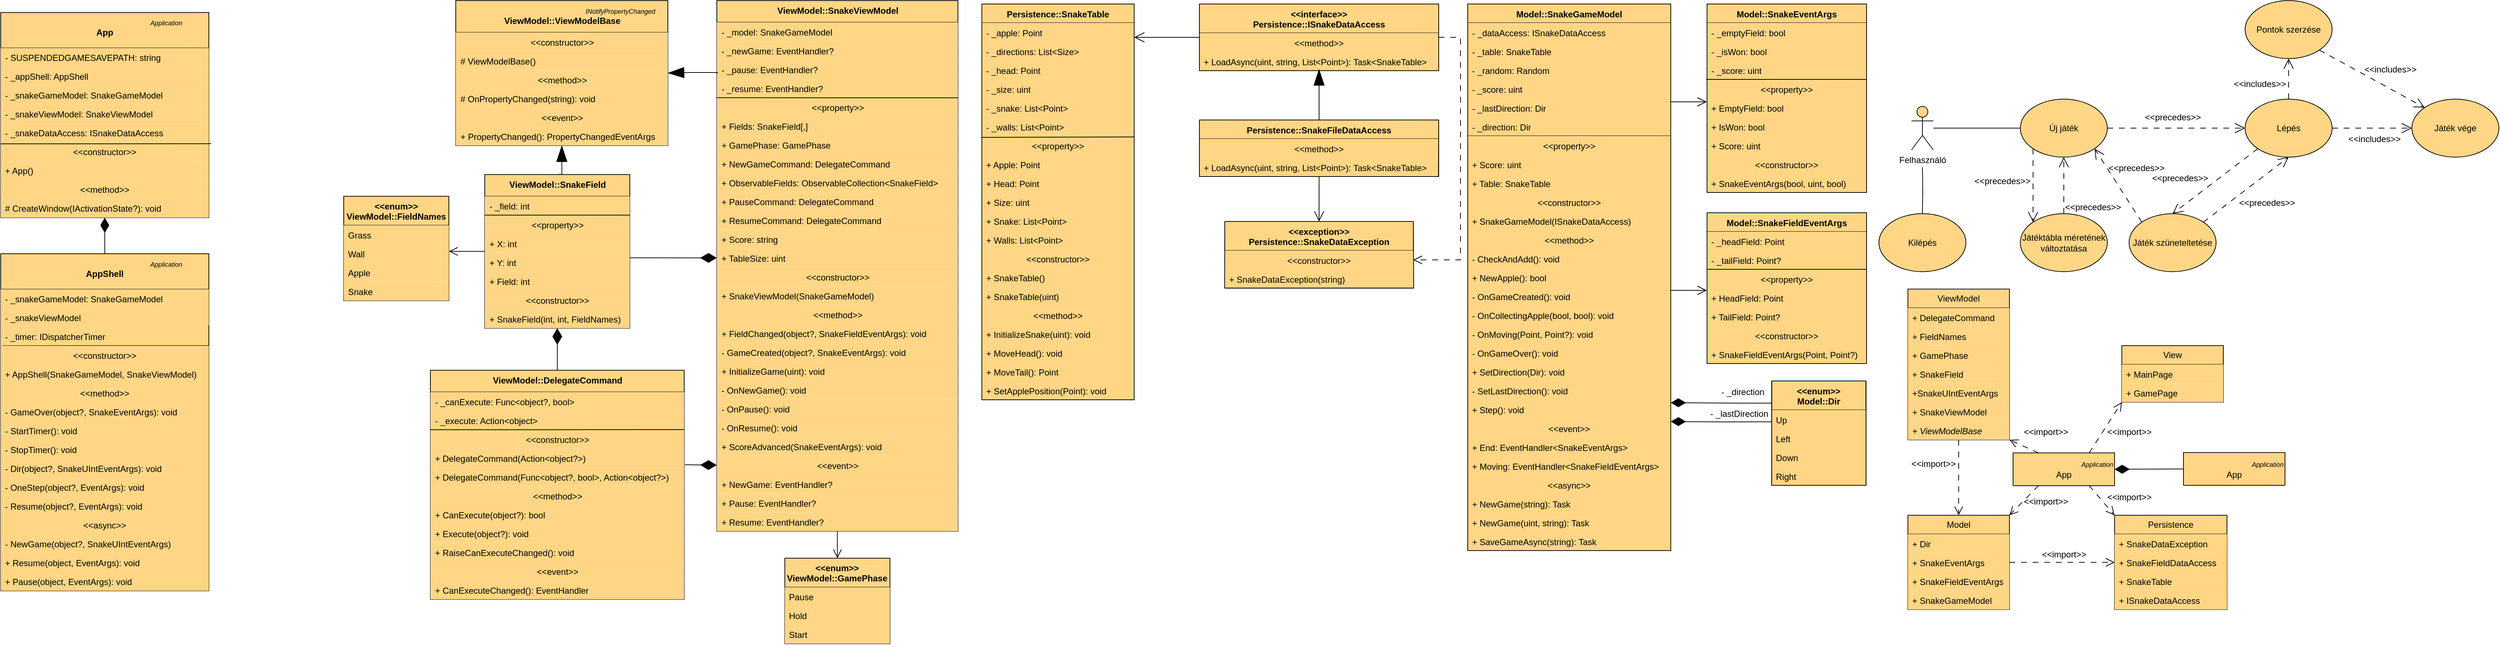 <mxfile version="22.1.18" type="device">
  <diagram name="Page-1" id="ViUqInozMCvVM_5GTys6">
    <mxGraphModel dx="2214" dy="1154" grid="1" gridSize="10" guides="1" tooltips="1" connect="1" arrows="1" fold="1" page="1" pageScale="1" pageWidth="827" pageHeight="1169" math="0" shadow="0">
      <root>
        <mxCell id="0" />
        <mxCell id="1" parent="0" />
        <mxCell id="jmvGroCY89RbbN7jPecc-1" value="Model::SnakeGameModel" style="swimlane;fontStyle=1;align=center;verticalAlign=top;childLayout=stackLayout;horizontal=1;startSize=26;horizontalStack=0;resizeParent=1;resizeParentMax=0;resizeLast=0;collapsible=1;marginBottom=0;whiteSpace=wrap;html=1;fillColor=#FFD685;" parent="1" vertex="1">
          <mxGeometry x="1053" y="45.5" width="280" height="754" as="geometry" />
        </mxCell>
        <mxCell id="jmvGroCY89RbbN7jPecc-205" value="-&amp;nbsp;_dataAccess: ISnakeDataAccess" style="text;strokeColor=none;fillColor=#FFD685;align=left;verticalAlign=top;spacingLeft=4;spacingRight=4;overflow=hidden;rotatable=0;points=[[0,0.5],[1,0.5]];portConstraint=eastwest;whiteSpace=wrap;html=1;" parent="jmvGroCY89RbbN7jPecc-1" vertex="1">
          <mxGeometry y="26" width="280" height="26" as="geometry" />
        </mxCell>
        <mxCell id="jmvGroCY89RbbN7jPecc-208" value="- _table: SnakeTable" style="text;strokeColor=none;fillColor=#FFD685;align=left;verticalAlign=top;spacingLeft=4;spacingRight=4;overflow=hidden;rotatable=0;points=[[0,0.5],[1,0.5]];portConstraint=eastwest;whiteSpace=wrap;html=1;" parent="jmvGroCY89RbbN7jPecc-1" vertex="1">
          <mxGeometry y="52" width="280" height="26" as="geometry" />
        </mxCell>
        <mxCell id="jmvGroCY89RbbN7jPecc-21" value="- _random: Random" style="text;strokeColor=none;fillColor=#FFD685;align=left;verticalAlign=top;spacingLeft=4;spacingRight=4;overflow=hidden;rotatable=0;points=[[0,0.5],[1,0.5]];portConstraint=eastwest;whiteSpace=wrap;html=1;" parent="jmvGroCY89RbbN7jPecc-1" vertex="1">
          <mxGeometry y="78" width="280" height="26" as="geometry" />
        </mxCell>
        <mxCell id="jmvGroCY89RbbN7jPecc-22" value="- _score: uint" style="text;strokeColor=none;fillColor=#FFD685;align=left;verticalAlign=top;spacingLeft=4;spacingRight=4;overflow=hidden;rotatable=0;points=[[0,0.5],[1,0.5]];portConstraint=eastwest;whiteSpace=wrap;html=1;" parent="jmvGroCY89RbbN7jPecc-1" vertex="1">
          <mxGeometry y="104" width="280" height="26" as="geometry" />
        </mxCell>
        <mxCell id="jmvGroCY89RbbN7jPecc-207" value="-&amp;nbsp;_lastDirection: Dir" style="text;strokeColor=none;fillColor=#FFD685;align=left;verticalAlign=top;spacingLeft=4;spacingRight=4;overflow=hidden;rotatable=0;points=[[0,0.5],[1,0.5]];portConstraint=eastwest;whiteSpace=wrap;html=1;" parent="jmvGroCY89RbbN7jPecc-1" vertex="1">
          <mxGeometry y="130" width="280" height="26" as="geometry" />
        </mxCell>
        <mxCell id="jmvGroCY89RbbN7jPecc-206" value="-&amp;nbsp;_direction: Dir" style="text;strokeColor=none;fillColor=#FFD685;align=left;verticalAlign=top;spacingLeft=4;spacingRight=4;overflow=hidden;rotatable=0;points=[[0,0.5],[1,0.5]];portConstraint=eastwest;whiteSpace=wrap;html=1;" parent="jmvGroCY89RbbN7jPecc-1" vertex="1">
          <mxGeometry y="156" width="280" height="26" as="geometry" />
        </mxCell>
        <mxCell id="jmvGroCY89RbbN7jPecc-239" value="" style="endArrow=none;html=1;rounded=0;exitX=0;exitY=0;exitDx=0;exitDy=0;exitPerimeter=0;entryX=1;entryY=0;entryDx=0;entryDy=0;entryPerimeter=0;" parent="jmvGroCY89RbbN7jPecc-1" source="jmvGroCY89RbbN7jPecc-41" target="jmvGroCY89RbbN7jPecc-41" edge="1">
          <mxGeometry width="50" height="50" relative="1" as="geometry">
            <mxPoint x="-20" y="210" as="sourcePoint" />
            <mxPoint x="-30" y="250" as="targetPoint" />
          </mxGeometry>
        </mxCell>
        <mxCell id="jmvGroCY89RbbN7jPecc-41" value="&amp;lt;&amp;lt;property&amp;gt;&amp;gt;" style="text;strokeColor=none;fillColor=#FFD685;align=center;verticalAlign=top;spacingLeft=4;spacingRight=4;overflow=hidden;rotatable=0;points=[[0,0.5],[1,0.5]];portConstraint=eastwest;whiteSpace=wrap;html=1;" parent="jmvGroCY89RbbN7jPecc-1" vertex="1">
          <mxGeometry y="182" width="280" height="26" as="geometry" />
        </mxCell>
        <mxCell id="jmvGroCY89RbbN7jPecc-25" value="+ Score: uint" style="text;strokeColor=none;fillColor=#FFD685;align=left;verticalAlign=top;spacingLeft=4;spacingRight=4;overflow=hidden;rotatable=0;points=[[0,0.5],[1,0.5]];portConstraint=eastwest;whiteSpace=wrap;html=1;" parent="jmvGroCY89RbbN7jPecc-1" vertex="1">
          <mxGeometry y="208" width="280" height="26" as="geometry" />
        </mxCell>
        <mxCell id="jmvGroCY89RbbN7jPecc-27" value="+ Table: SnakeTable" style="text;strokeColor=none;fillColor=#FFD685;align=left;verticalAlign=top;spacingLeft=4;spacingRight=4;overflow=hidden;rotatable=0;points=[[0,0.5],[1,0.5]];portConstraint=eastwest;whiteSpace=wrap;html=1;" parent="jmvGroCY89RbbN7jPecc-1" vertex="1">
          <mxGeometry y="234" width="280" height="26" as="geometry" />
        </mxCell>
        <mxCell id="jmvGroCY89RbbN7jPecc-38" value="&amp;lt;&amp;lt;constructor&amp;gt;&amp;gt;" style="text;strokeColor=none;fillColor=#FFD685;align=center;verticalAlign=top;spacingLeft=4;spacingRight=4;overflow=hidden;rotatable=0;points=[[0,0.5],[1,0.5]];portConstraint=eastwest;whiteSpace=wrap;html=1;" parent="jmvGroCY89RbbN7jPecc-1" vertex="1">
          <mxGeometry y="260" width="280" height="26" as="geometry" />
        </mxCell>
        <mxCell id="jmvGroCY89RbbN7jPecc-34" value="+ SnakeGameModel(ISnakeDataAccess)" style="text;strokeColor=none;fillColor=#FFD685;align=left;verticalAlign=top;spacingLeft=4;spacingRight=4;overflow=hidden;rotatable=0;points=[[0,0.5],[1,0.5]];portConstraint=eastwest;whiteSpace=wrap;html=1;" parent="jmvGroCY89RbbN7jPecc-1" vertex="1">
          <mxGeometry y="286" width="280" height="26" as="geometry" />
        </mxCell>
        <mxCell id="jmvGroCY89RbbN7jPecc-39" value="&amp;lt;&amp;lt;method&amp;gt;&amp;gt;" style="text;strokeColor=none;fillColor=#FFD685;align=center;verticalAlign=top;spacingLeft=4;spacingRight=4;overflow=hidden;rotatable=0;points=[[0,0.5],[1,0.5]];portConstraint=eastwest;whiteSpace=wrap;html=1;" parent="jmvGroCY89RbbN7jPecc-1" vertex="1">
          <mxGeometry y="312" width="280" height="26" as="geometry" />
        </mxCell>
        <mxCell id="jmvGroCY89RbbN7jPecc-29" value="- CheckAndAdd(): void" style="text;strokeColor=none;fillColor=#FFD685;align=left;verticalAlign=top;spacingLeft=4;spacingRight=4;overflow=hidden;rotatable=0;points=[[0,0.5],[1,0.5]];portConstraint=eastwest;whiteSpace=wrap;html=1;" parent="jmvGroCY89RbbN7jPecc-1" vertex="1">
          <mxGeometry y="338" width="280" height="26" as="geometry" />
        </mxCell>
        <mxCell id="jmvGroCY89RbbN7jPecc-7" value="+ NewApple(): bool" style="text;strokeColor=none;fillColor=#FFD685;align=left;verticalAlign=top;spacingLeft=4;spacingRight=4;overflow=hidden;rotatable=0;points=[[0,0.5],[1,0.5]];portConstraint=eastwest;whiteSpace=wrap;html=1;" parent="jmvGroCY89RbbN7jPecc-1" vertex="1">
          <mxGeometry y="364" width="280" height="26" as="geometry" />
        </mxCell>
        <mxCell id="oOoQslFZfz68WXMdm08n-1" value="- OnGameCreated(): void" style="text;strokeColor=none;fillColor=#FFD685;align=left;verticalAlign=top;spacingLeft=4;spacingRight=4;overflow=hidden;rotatable=0;points=[[0,0.5],[1,0.5]];portConstraint=eastwest;whiteSpace=wrap;html=1;" parent="jmvGroCY89RbbN7jPecc-1" vertex="1">
          <mxGeometry y="390" width="280" height="26" as="geometry" />
        </mxCell>
        <mxCell id="jmvGroCY89RbbN7jPecc-9" value="- OnCollectingApple(bool, bool): void" style="text;strokeColor=none;fillColor=#FFD685;align=left;verticalAlign=top;spacingLeft=4;spacingRight=4;overflow=hidden;rotatable=0;points=[[0,0.5],[1,0.5]];portConstraint=eastwest;whiteSpace=wrap;html=1;" parent="jmvGroCY89RbbN7jPecc-1" vertex="1">
          <mxGeometry y="416" width="280" height="26" as="geometry" />
        </mxCell>
        <mxCell id="jmvGroCY89RbbN7jPecc-10" value="- OnMoving(Point, Point?): void" style="text;strokeColor=none;fillColor=#FFD685;align=left;verticalAlign=top;spacingLeft=4;spacingRight=4;overflow=hidden;rotatable=0;points=[[0,0.5],[1,0.5]];portConstraint=eastwest;whiteSpace=wrap;html=1;" parent="jmvGroCY89RbbN7jPecc-1" vertex="1">
          <mxGeometry y="442" width="280" height="26" as="geometry" />
        </mxCell>
        <mxCell id="oOoQslFZfz68WXMdm08n-2" value="- OnGameOver(): void" style="text;strokeColor=none;fillColor=#FFD685;align=left;verticalAlign=top;spacingLeft=4;spacingRight=4;overflow=hidden;rotatable=0;points=[[0,0.5],[1,0.5]];portConstraint=eastwest;whiteSpace=wrap;html=1;" parent="jmvGroCY89RbbN7jPecc-1" vertex="1">
          <mxGeometry y="468" width="280" height="26" as="geometry" />
        </mxCell>
        <mxCell id="jmvGroCY89RbbN7jPecc-11" value="+ SetDirection(Dir): void" style="text;strokeColor=none;fillColor=#FFD685;align=left;verticalAlign=top;spacingLeft=4;spacingRight=4;overflow=hidden;rotatable=0;points=[[0,0.5],[1,0.5]];portConstraint=eastwest;whiteSpace=wrap;html=1;" parent="jmvGroCY89RbbN7jPecc-1" vertex="1">
          <mxGeometry y="494" width="280" height="26" as="geometry" />
        </mxCell>
        <mxCell id="jmvGroCY89RbbN7jPecc-33" value="- SetLastDirection(): void" style="text;strokeColor=none;fillColor=#FFD685;align=left;verticalAlign=top;spacingLeft=4;spacingRight=4;overflow=hidden;rotatable=0;points=[[0,0.5],[1,0.5]];portConstraint=eastwest;whiteSpace=wrap;html=1;" parent="jmvGroCY89RbbN7jPecc-1" vertex="1">
          <mxGeometry y="520" width="280" height="26" as="geometry" />
        </mxCell>
        <mxCell id="jmvGroCY89RbbN7jPecc-35" value="+ Step(): void" style="text;strokeColor=none;fillColor=#FFD685;align=left;verticalAlign=top;spacingLeft=4;spacingRight=4;overflow=hidden;rotatable=0;points=[[0,0.5],[1,0.5]];portConstraint=eastwest;whiteSpace=wrap;html=1;" parent="jmvGroCY89RbbN7jPecc-1" vertex="1">
          <mxGeometry y="546" width="280" height="26" as="geometry" />
        </mxCell>
        <mxCell id="jmvGroCY89RbbN7jPecc-40" value="&amp;lt;&amp;lt;event&amp;gt;&amp;gt;" style="text;strokeColor=none;fillColor=#FFD685;align=center;verticalAlign=top;spacingLeft=4;spacingRight=4;overflow=hidden;rotatable=0;points=[[0,0.5],[1,0.5]];portConstraint=eastwest;whiteSpace=wrap;html=1;" parent="jmvGroCY89RbbN7jPecc-1" vertex="1">
          <mxGeometry y="572" width="280" height="26" as="geometry" />
        </mxCell>
        <mxCell id="jmvGroCY89RbbN7jPecc-36" value="+ End: EventHandler&amp;lt;SnakeEventArgs&amp;gt;" style="text;strokeColor=none;fillColor=#FFD685;align=left;verticalAlign=top;spacingLeft=4;spacingRight=4;overflow=hidden;rotatable=0;points=[[0,0.5],[1,0.5]];portConstraint=eastwest;whiteSpace=wrap;html=1;" parent="jmvGroCY89RbbN7jPecc-1" vertex="1">
          <mxGeometry y="598" width="280" height="26" as="geometry" />
        </mxCell>
        <mxCell id="jmvGroCY89RbbN7jPecc-37" value="+ Moving: EventHandler&amp;lt;SnakeFieldEventArgs&amp;gt;" style="text;strokeColor=none;fillColor=#FFD685;align=left;verticalAlign=top;spacingLeft=4;spacingRight=4;overflow=hidden;rotatable=0;points=[[0,0.5],[1,0.5]];portConstraint=eastwest;whiteSpace=wrap;html=1;" parent="jmvGroCY89RbbN7jPecc-1" vertex="1">
          <mxGeometry y="624" width="280" height="26" as="geometry" />
        </mxCell>
        <mxCell id="jmvGroCY89RbbN7jPecc-42" value="&amp;lt;&amp;lt;async&amp;gt;&amp;gt;" style="text;strokeColor=none;fillColor=#FFD685;align=center;verticalAlign=top;spacingLeft=4;spacingRight=4;overflow=hidden;rotatable=0;points=[[0,0.5],[1,0.5]];portConstraint=eastwest;whiteSpace=wrap;html=1;" parent="jmvGroCY89RbbN7jPecc-1" vertex="1">
          <mxGeometry y="650" width="280" height="26" as="geometry" />
        </mxCell>
        <mxCell id="VuOoUAk6gQTn748ZUItb-1" value="+ NewGame(string): Task" style="text;strokeColor=none;fillColor=#FFD685;align=left;verticalAlign=top;spacingLeft=4;spacingRight=4;overflow=hidden;rotatable=0;points=[[0,0.5],[1,0.5]];portConstraint=eastwest;whiteSpace=wrap;html=1;" vertex="1" parent="jmvGroCY89RbbN7jPecc-1">
          <mxGeometry y="676" width="280" height="26" as="geometry" />
        </mxCell>
        <mxCell id="jmvGroCY89RbbN7jPecc-8" value="+ NewGame(uint, string): Task" style="text;strokeColor=none;fillColor=#FFD685;align=left;verticalAlign=top;spacingLeft=4;spacingRight=4;overflow=hidden;rotatable=0;points=[[0,0.5],[1,0.5]];portConstraint=eastwest;whiteSpace=wrap;html=1;" parent="jmvGroCY89RbbN7jPecc-1" vertex="1">
          <mxGeometry y="702" width="280" height="26" as="geometry" />
        </mxCell>
        <mxCell id="VuOoUAk6gQTn748ZUItb-2" value="+ SaveGameAsync(string): Task" style="text;strokeColor=none;fillColor=#FFD685;align=left;verticalAlign=top;spacingLeft=4;spacingRight=4;overflow=hidden;rotatable=0;points=[[0,0.5],[1,0.5]];portConstraint=eastwest;whiteSpace=wrap;html=1;" vertex="1" parent="jmvGroCY89RbbN7jPecc-1">
          <mxGeometry y="728" width="280" height="26" as="geometry" />
        </mxCell>
        <mxCell id="jmvGroCY89RbbN7jPecc-48" value="- _lastDirection" style="text;html=1;align=center;verticalAlign=middle;resizable=0;points=[];autosize=1;strokeColor=none;fillColor=none;" parent="1" vertex="1">
          <mxGeometry x="1372.2" y="595.5" width="110" height="30" as="geometry" />
        </mxCell>
        <mxCell id="jmvGroCY89RbbN7jPecc-49" value="- _direction" style="text;html=1;align=center;verticalAlign=middle;resizable=0;points=[];autosize=1;strokeColor=none;fillColor=none;" parent="1" vertex="1">
          <mxGeometry x="1392.2" y="565.5" width="80" height="30" as="geometry" />
        </mxCell>
        <mxCell id="jmvGroCY89RbbN7jPecc-50" value="Persistence::SnakeTable" style="swimlane;fontStyle=1;align=center;verticalAlign=top;childLayout=stackLayout;horizontal=1;startSize=26;horizontalStack=0;resizeParent=1;resizeParentMax=0;resizeLast=0;collapsible=1;marginBottom=0;whiteSpace=wrap;html=1;fillColor=#FFD685;" parent="1" vertex="1">
          <mxGeometry x="383" y="45.5" width="210" height="546" as="geometry" />
        </mxCell>
        <mxCell id="jmvGroCY89RbbN7jPecc-2" value="- _apple: Point" style="text;strokeColor=none;fillColor=#FFD685;align=left;verticalAlign=top;spacingLeft=4;spacingRight=4;overflow=hidden;rotatable=0;points=[[0,0.5],[1,0.5]];portConstraint=eastwest;whiteSpace=wrap;html=1;" parent="jmvGroCY89RbbN7jPecc-50" vertex="1">
          <mxGeometry y="26" width="210" height="26" as="geometry" />
        </mxCell>
        <mxCell id="jmvGroCY89RbbN7jPecc-19" value="- _directions: List&amp;lt;Size&amp;gt;" style="text;strokeColor=none;fillColor=#FFD685;align=left;verticalAlign=top;spacingLeft=4;spacingRight=4;overflow=hidden;rotatable=0;points=[[0,0.5],[1,0.5]];portConstraint=eastwest;whiteSpace=wrap;html=1;" parent="jmvGroCY89RbbN7jPecc-50" vertex="1">
          <mxGeometry y="52" width="210" height="26" as="geometry" />
        </mxCell>
        <mxCell id="jmvGroCY89RbbN7jPecc-20" value="- _head: Point" style="text;strokeColor=none;fillColor=#FFD685;align=left;verticalAlign=top;spacingLeft=4;spacingRight=4;overflow=hidden;rotatable=0;points=[[0,0.5],[1,0.5]];portConstraint=eastwest;whiteSpace=wrap;html=1;" parent="jmvGroCY89RbbN7jPecc-50" vertex="1">
          <mxGeometry y="78" width="210" height="26" as="geometry" />
        </mxCell>
        <mxCell id="jmvGroCY89RbbN7jPecc-55" value="- _size: uint" style="text;strokeColor=none;fillColor=#FFD685;align=left;verticalAlign=top;spacingLeft=4;spacingRight=4;overflow=hidden;rotatable=0;points=[[0,0.5],[1,0.5]];portConstraint=eastwest;whiteSpace=wrap;html=1;" parent="jmvGroCY89RbbN7jPecc-50" vertex="1">
          <mxGeometry y="104" width="210" height="26" as="geometry" />
        </mxCell>
        <mxCell id="jmvGroCY89RbbN7jPecc-23" value="- _snake: List&amp;lt;Point&amp;gt;" style="text;strokeColor=none;fillColor=#FFD685;align=left;verticalAlign=top;spacingLeft=4;spacingRight=4;overflow=hidden;rotatable=0;points=[[0,0.5],[1,0.5]];portConstraint=eastwest;whiteSpace=wrap;html=1;" parent="jmvGroCY89RbbN7jPecc-50" vertex="1">
          <mxGeometry y="130" width="210" height="26" as="geometry" />
        </mxCell>
        <mxCell id="jmvGroCY89RbbN7jPecc-51" value="- _walls: List&amp;lt;Point&amp;gt;" style="text;strokeColor=none;fillColor=#FFD685;align=left;verticalAlign=top;spacingLeft=4;spacingRight=4;overflow=hidden;rotatable=0;points=[[0,0.5],[1,0.5]];portConstraint=eastwest;whiteSpace=wrap;html=1;" parent="jmvGroCY89RbbN7jPecc-50" vertex="1">
          <mxGeometry y="156" width="210" height="26" as="geometry" />
        </mxCell>
        <mxCell id="jmvGroCY89RbbN7jPecc-58" value="&amp;lt;&amp;lt;property&amp;gt;&amp;gt;" style="text;strokeColor=none;fillColor=#FFD685;align=center;verticalAlign=top;spacingLeft=4;spacingRight=4;overflow=hidden;rotatable=0;points=[[0,0.5],[1,0.5]];portConstraint=eastwest;whiteSpace=wrap;html=1;" parent="jmvGroCY89RbbN7jPecc-50" vertex="1">
          <mxGeometry y="182" width="210" height="26" as="geometry" />
        </mxCell>
        <mxCell id="jmvGroCY89RbbN7jPecc-18" value="+ Apple: Point" style="text;strokeColor=none;fillColor=#FFD685;align=left;verticalAlign=top;spacingLeft=4;spacingRight=4;overflow=hidden;rotatable=0;points=[[0,0.5],[1,0.5]];portConstraint=eastwest;whiteSpace=wrap;html=1;" parent="jmvGroCY89RbbN7jPecc-50" vertex="1">
          <mxGeometry y="208" width="210" height="26" as="geometry" />
        </mxCell>
        <mxCell id="jmvGroCY89RbbN7jPecc-181" value="+ Head: Point" style="text;strokeColor=none;fillColor=#FFD685;align=left;verticalAlign=top;spacingLeft=4;spacingRight=4;overflow=hidden;rotatable=0;points=[[0,0.5],[1,0.5]];portConstraint=eastwest;whiteSpace=wrap;html=1;" parent="jmvGroCY89RbbN7jPecc-50" vertex="1">
          <mxGeometry y="234" width="210" height="26" as="geometry" />
        </mxCell>
        <mxCell id="jmvGroCY89RbbN7jPecc-62" value="+ Size: uint" style="text;strokeColor=none;fillColor=#FFD685;align=left;verticalAlign=top;spacingLeft=4;spacingRight=4;overflow=hidden;rotatable=0;points=[[0,0.5],[1,0.5]];portConstraint=eastwest;whiteSpace=wrap;html=1;" parent="jmvGroCY89RbbN7jPecc-50" vertex="1">
          <mxGeometry y="260" width="210" height="26" as="geometry" />
        </mxCell>
        <mxCell id="jmvGroCY89RbbN7jPecc-26" value="+ Snake: List&amp;lt;Point&amp;gt;" style="text;strokeColor=none;fillColor=#FFD685;align=left;verticalAlign=top;spacingLeft=4;spacingRight=4;overflow=hidden;rotatable=0;points=[[0,0.5],[1,0.5]];portConstraint=eastwest;whiteSpace=wrap;html=1;" parent="jmvGroCY89RbbN7jPecc-50" vertex="1">
          <mxGeometry y="286" width="210" height="26" as="geometry" />
        </mxCell>
        <mxCell id="jmvGroCY89RbbN7jPecc-63" value="+ Walls: List&amp;lt;Point&amp;gt;" style="text;strokeColor=none;fillColor=#FFD685;align=left;verticalAlign=top;spacingLeft=4;spacingRight=4;overflow=hidden;rotatable=0;points=[[0,0.5],[1,0.5]];portConstraint=eastwest;whiteSpace=wrap;html=1;" parent="jmvGroCY89RbbN7jPecc-50" vertex="1">
          <mxGeometry y="312" width="210" height="26" as="geometry" />
        </mxCell>
        <mxCell id="jmvGroCY89RbbN7jPecc-66" value="&amp;lt;&amp;lt;constructor&amp;gt;&amp;gt;" style="text;strokeColor=none;fillColor=#FFD685;align=center;verticalAlign=top;spacingLeft=4;spacingRight=4;overflow=hidden;rotatable=0;points=[[0,0.5],[1,0.5]];portConstraint=eastwest;whiteSpace=wrap;html=1;" parent="jmvGroCY89RbbN7jPecc-50" vertex="1">
          <mxGeometry y="338" width="210" height="26" as="geometry" />
        </mxCell>
        <mxCell id="jmvGroCY89RbbN7jPecc-85" value="+ SnakeTable()" style="text;strokeColor=none;fillColor=#FFD685;align=left;verticalAlign=top;spacingLeft=4;spacingRight=4;overflow=hidden;rotatable=0;points=[[0,0.5],[1,0.5]];portConstraint=eastwest;whiteSpace=wrap;html=1;" parent="jmvGroCY89RbbN7jPecc-50" vertex="1">
          <mxGeometry y="364" width="210" height="26" as="geometry" />
        </mxCell>
        <mxCell id="jmvGroCY89RbbN7jPecc-67" value="+ SnakeTable(uint)" style="text;strokeColor=none;fillColor=#FFD685;align=left;verticalAlign=top;spacingLeft=4;spacingRight=4;overflow=hidden;rotatable=0;points=[[0,0.5],[1,0.5]];portConstraint=eastwest;whiteSpace=wrap;html=1;" parent="jmvGroCY89RbbN7jPecc-50" vertex="1">
          <mxGeometry y="390" width="210" height="26" as="geometry" />
        </mxCell>
        <mxCell id="jmvGroCY89RbbN7jPecc-179" value="&amp;lt;&amp;lt;method&amp;gt;&amp;gt;" style="text;strokeColor=none;fillColor=#FFD685;align=center;verticalAlign=top;spacingLeft=4;spacingRight=4;overflow=hidden;rotatable=0;points=[[0,0.5],[1,0.5]];portConstraint=eastwest;whiteSpace=wrap;html=1;" parent="jmvGroCY89RbbN7jPecc-50" vertex="1">
          <mxGeometry y="416" width="210" height="26" as="geometry" />
        </mxCell>
        <mxCell id="jmvGroCY89RbbN7jPecc-4" value="+ InitializeSnake(uint): void" style="text;strokeColor=none;fillColor=#FFD685;align=left;verticalAlign=top;spacingLeft=4;spacingRight=4;overflow=hidden;rotatable=0;points=[[0,0.5],[1,0.5]];portConstraint=eastwest;whiteSpace=wrap;html=1;" parent="jmvGroCY89RbbN7jPecc-50" vertex="1">
          <mxGeometry y="442" width="210" height="26" as="geometry" />
        </mxCell>
        <mxCell id="jmvGroCY89RbbN7jPecc-5" value="+ MoveHead(): void" style="text;strokeColor=none;fillColor=#FFD685;align=left;verticalAlign=top;spacingLeft=4;spacingRight=4;overflow=hidden;rotatable=0;points=[[0,0.5],[1,0.5]];portConstraint=eastwest;whiteSpace=wrap;html=1;" parent="jmvGroCY89RbbN7jPecc-50" vertex="1">
          <mxGeometry y="468" width="210" height="26" as="geometry" />
        </mxCell>
        <mxCell id="jmvGroCY89RbbN7jPecc-6" value="+ MoveTail(): Point" style="text;strokeColor=none;fillColor=#FFD685;align=left;verticalAlign=top;spacingLeft=4;spacingRight=4;overflow=hidden;rotatable=0;points=[[0,0.5],[1,0.5]];portConstraint=eastwest;whiteSpace=wrap;html=1;" parent="jmvGroCY89RbbN7jPecc-50" vertex="1">
          <mxGeometry y="494" width="210" height="26" as="geometry" />
        </mxCell>
        <mxCell id="jmvGroCY89RbbN7jPecc-180" value="+ SetApplePosition(Point): void" style="text;strokeColor=none;fillColor=#FFD685;align=left;verticalAlign=top;spacingLeft=4;spacingRight=4;overflow=hidden;rotatable=0;points=[[0,0.5],[1,0.5]];portConstraint=eastwest;whiteSpace=wrap;html=1;" parent="jmvGroCY89RbbN7jPecc-50" vertex="1">
          <mxGeometry y="520" width="210" height="26" as="geometry" />
        </mxCell>
        <mxCell id="jmvGroCY89RbbN7jPecc-215" value="" style="endArrow=none;html=1;rounded=0;entryX=1.002;entryY=1.051;entryDx=0;entryDy=0;entryPerimeter=0;exitX=-0.002;exitY=0.077;exitDx=0;exitDy=0;exitPerimeter=0;" parent="jmvGroCY89RbbN7jPecc-50" source="jmvGroCY89RbbN7jPecc-58" target="jmvGroCY89RbbN7jPecc-51" edge="1">
          <mxGeometry width="50" height="50" relative="1" as="geometry">
            <mxPoint x="-20" y="220" as="sourcePoint" />
            <mxPoint x="30" y="170" as="targetPoint" />
          </mxGeometry>
        </mxCell>
        <mxCell id="jmvGroCY89RbbN7jPecc-96" value="&lt;div&gt;&amp;lt;&amp;lt;enum&amp;gt;&amp;gt;&lt;br&gt;&lt;/div&gt;&lt;div&gt;Model::Dir&lt;/div&gt;" style="swimlane;fontStyle=1;align=center;verticalAlign=top;childLayout=stackLayout;horizontal=1;startSize=40;horizontalStack=0;resizeParent=1;resizeParentMax=0;resizeLast=0;collapsible=1;marginBottom=0;whiteSpace=wrap;html=1;fillColor=#FFD685;" parent="1" vertex="1">
          <mxGeometry x="1472.2" y="565.5" width="130" height="144" as="geometry" />
        </mxCell>
        <mxCell id="jmvGroCY89RbbN7jPecc-97" value="Up" style="text;strokeColor=none;fillColor=#FFD685;align=left;verticalAlign=top;spacingLeft=4;spacingRight=4;overflow=hidden;rotatable=0;points=[[0,0.5],[1,0.5]];portConstraint=eastwest;whiteSpace=wrap;html=1;" parent="jmvGroCY89RbbN7jPecc-96" vertex="1">
          <mxGeometry y="40" width="130" height="26" as="geometry" />
        </mxCell>
        <mxCell id="jmvGroCY89RbbN7jPecc-98" value="Left" style="text;strokeColor=none;fillColor=#FFD685;align=left;verticalAlign=top;spacingLeft=4;spacingRight=4;overflow=hidden;rotatable=0;points=[[0,0.5],[1,0.5]];portConstraint=eastwest;whiteSpace=wrap;html=1;" parent="jmvGroCY89RbbN7jPecc-96" vertex="1">
          <mxGeometry y="66" width="130" height="26" as="geometry" />
        </mxCell>
        <mxCell id="jmvGroCY89RbbN7jPecc-99" value="Down" style="text;strokeColor=none;fillColor=#FFD685;align=left;verticalAlign=top;spacingLeft=4;spacingRight=4;overflow=hidden;rotatable=0;points=[[0,0.5],[1,0.5]];portConstraint=eastwest;whiteSpace=wrap;html=1;" parent="jmvGroCY89RbbN7jPecc-96" vertex="1">
          <mxGeometry y="92" width="130" height="26" as="geometry" />
        </mxCell>
        <mxCell id="jmvGroCY89RbbN7jPecc-100" value="Right" style="text;strokeColor=none;fillColor=#FFD685;align=left;verticalAlign=top;spacingLeft=4;spacingRight=4;overflow=hidden;rotatable=0;points=[[0,0.5],[1,0.5]];portConstraint=eastwest;whiteSpace=wrap;html=1;" parent="jmvGroCY89RbbN7jPecc-96" vertex="1">
          <mxGeometry y="118" width="130" height="26" as="geometry" />
        </mxCell>
        <mxCell id="jmvGroCY89RbbN7jPecc-44" style="rounded=0;orthogonalLoop=1;jettySize=auto;html=1;entryX=0.001;entryY=0.213;entryDx=0;entryDy=0;entryPerimeter=0;endArrow=none;endFill=0;startArrow=diamondThin;startFill=1;targetPerimeterSpacing=0;sourcePerimeterSpacing=0;jumpSize=19;endSize=0;startSize=18;edgeStyle=orthogonalEdgeStyle;" parent="1" target="jmvGroCY89RbbN7jPecc-96" edge="1">
          <mxGeometry relative="1" as="geometry">
            <mxPoint x="1543" y="1044.5" as="targetPoint" />
            <mxPoint x="1333" y="595.5" as="sourcePoint" />
          </mxGeometry>
        </mxCell>
        <mxCell id="jmvGroCY89RbbN7jPecc-45" style="rounded=0;orthogonalLoop=1;jettySize=auto;html=1;entryX=0.003;entryY=0.629;entryDx=0;entryDy=0;entryPerimeter=0;endArrow=none;endFill=0;startArrow=diamondThin;startFill=1;targetPerimeterSpacing=0;sourcePerimeterSpacing=0;jumpSize=19;endSize=0;startSize=18;edgeStyle=orthogonalEdgeStyle;" parent="1" target="jmvGroCY89RbbN7jPecc-97" edge="1">
          <mxGeometry relative="1" as="geometry">
            <mxPoint x="1553" y="1096.5" as="targetPoint" />
            <mxPoint x="1333" y="621.5" as="sourcePoint" />
          </mxGeometry>
        </mxCell>
        <mxCell id="9gjGzb8Kkp2H_Mm1Ub3L-70" style="edgeStyle=orthogonalEdgeStyle;rounded=0;orthogonalLoop=1;jettySize=auto;html=1;endArrow=open;endFill=0;endSize=12;" parent="1" source="jmvGroCY89RbbN7jPecc-104" edge="1">
          <mxGeometry relative="1" as="geometry">
            <mxPoint x="593.0" y="91.5" as="targetPoint" />
          </mxGeometry>
        </mxCell>
        <mxCell id="9gjGzb8Kkp2H_Mm1Ub3L-73" style="edgeStyle=orthogonalEdgeStyle;rounded=0;orthogonalLoop=1;jettySize=auto;html=1;entryX=1;entryY=0.5;entryDx=0;entryDy=0;endArrow=open;endFill=0;endSize=10;dashed=1;dashPattern=8 8;" parent="1" source="jmvGroCY89RbbN7jPecc-104" target="jmvGroCY89RbbN7jPecc-93" edge="1">
          <mxGeometry relative="1" as="geometry">
            <mxPoint x="983" y="395.5" as="targetPoint" />
            <Array as="points">
              <mxPoint x="1043" y="91.5" />
              <mxPoint x="1043" y="398.5" />
            </Array>
          </mxGeometry>
        </mxCell>
        <mxCell id="jmvGroCY89RbbN7jPecc-104" value="&amp;lt;&amp;lt;interface&amp;gt;&amp;gt;&lt;br&gt;&lt;div&gt;Persistence::ISnakeDataAccess&lt;/div&gt;" style="swimlane;fontStyle=1;align=center;verticalAlign=top;childLayout=stackLayout;horizontal=1;startSize=40;horizontalStack=0;resizeParent=1;resizeParentMax=0;resizeLast=0;collapsible=1;marginBottom=0;whiteSpace=wrap;html=1;fillColor=#FFD685;" parent="1" vertex="1">
          <mxGeometry x="683" y="45.5" width="330" height="92" as="geometry" />
        </mxCell>
        <mxCell id="jmvGroCY89RbbN7jPecc-111" value="&amp;lt;&amp;lt;method&amp;gt;&amp;gt;" style="text;strokeColor=none;fillColor=#FFD685;align=center;verticalAlign=top;spacingLeft=4;spacingRight=4;overflow=hidden;rotatable=0;points=[[0,0.5],[1,0.5]];portConstraint=eastwest;whiteSpace=wrap;html=1;" parent="jmvGroCY89RbbN7jPecc-104" vertex="1">
          <mxGeometry y="40" width="330" height="26" as="geometry" />
        </mxCell>
        <mxCell id="jmvGroCY89RbbN7jPecc-113" value="+ LoadAsync(uint, string, List&amp;lt;Point&amp;gt;): Task&amp;lt;SnakeTable&amp;gt;" style="text;strokeColor=none;fillColor=#FFD685;align=left;verticalAlign=top;spacingLeft=4;spacingRight=4;overflow=hidden;rotatable=0;points=[[0,0.5],[1,0.5]];portConstraint=eastwest;whiteSpace=wrap;html=1;" parent="jmvGroCY89RbbN7jPecc-104" vertex="1">
          <mxGeometry y="66" width="330" height="26" as="geometry" />
        </mxCell>
        <mxCell id="9gjGzb8Kkp2H_Mm1Ub3L-71" style="edgeStyle=orthogonalEdgeStyle;rounded=0;orthogonalLoop=1;jettySize=auto;html=1;endArrow=blockThin;endFill=1;endSize=20;jumpSize=6;" parent="1" source="jmvGroCY89RbbN7jPecc-114" edge="1">
          <mxGeometry relative="1" as="geometry">
            <mxPoint x="848" y="135.5" as="targetPoint" />
          </mxGeometry>
        </mxCell>
        <mxCell id="9gjGzb8Kkp2H_Mm1Ub3L-72" style="edgeStyle=orthogonalEdgeStyle;rounded=0;orthogonalLoop=1;jettySize=auto;html=1;entryX=0.5;entryY=0;entryDx=0;entryDy=0;endArrow=open;endFill=0;endSize=12;" parent="1" source="jmvGroCY89RbbN7jPecc-114" target="jmvGroCY89RbbN7jPecc-86" edge="1">
          <mxGeometry relative="1" as="geometry" />
        </mxCell>
        <mxCell id="jmvGroCY89RbbN7jPecc-114" value="Persistence::SnakeFileDataAccess" style="swimlane;fontStyle=1;align=center;verticalAlign=top;childLayout=stackLayout;horizontal=1;startSize=26;horizontalStack=0;resizeParent=1;resizeParentMax=0;resizeLast=0;collapsible=1;marginBottom=0;whiteSpace=wrap;html=1;fillColor=#FFD685;" parent="1" vertex="1">
          <mxGeometry x="683" y="205.5" width="330" height="78" as="geometry" />
        </mxCell>
        <mxCell id="jmvGroCY89RbbN7jPecc-115" value="&amp;lt;&amp;lt;method&amp;gt;&amp;gt;" style="text;strokeColor=none;fillColor=#FFD685;align=center;verticalAlign=top;spacingLeft=4;spacingRight=4;overflow=hidden;rotatable=0;points=[[0,0.5],[1,0.5]];portConstraint=eastwest;whiteSpace=wrap;html=1;" parent="jmvGroCY89RbbN7jPecc-114" vertex="1">
          <mxGeometry y="26" width="330" height="26" as="geometry" />
        </mxCell>
        <mxCell id="jmvGroCY89RbbN7jPecc-116" value="+ LoadAsync(uint, string, List&amp;lt;Point&amp;gt;): Task&amp;lt;SnakeTable&amp;gt;" style="text;strokeColor=none;fillColor=#FFD685;align=left;verticalAlign=top;spacingLeft=4;spacingRight=4;overflow=hidden;rotatable=0;points=[[0,0.5],[1,0.5]];portConstraint=eastwest;whiteSpace=wrap;html=1;" parent="jmvGroCY89RbbN7jPecc-114" vertex="1">
          <mxGeometry y="52" width="330" height="26" as="geometry" />
        </mxCell>
        <mxCell id="jmvGroCY89RbbN7jPecc-228" value="" style="endArrow=none;html=1;rounded=0;entryX=1;entryY=0;entryDx=0;entryDy=0;exitX=0.999;exitY=0.982;exitDx=0;exitDy=0;exitPerimeter=0;" parent="jmvGroCY89RbbN7jPecc-114" source="jmvGroCY89RbbN7jPecc-116" target="jmvGroCY89RbbN7jPecc-114" edge="1">
          <mxGeometry width="50" height="50" relative="1" as="geometry">
            <mxPoint x="360" y="103" as="sourcePoint" />
            <mxPoint x="390" y="113" as="targetPoint" />
          </mxGeometry>
        </mxCell>
        <mxCell id="jmvGroCY89RbbN7jPecc-117" value="Model::SnakeEventArgs" style="swimlane;fontStyle=1;align=center;verticalAlign=top;childLayout=stackLayout;horizontal=1;startSize=26;horizontalStack=0;resizeParent=1;resizeParentMax=0;resizeLast=0;collapsible=1;marginBottom=0;whiteSpace=wrap;html=1;fillColor=#FFD685;" parent="1" vertex="1">
          <mxGeometry x="1383" y="45.5" width="220" height="260" as="geometry" />
        </mxCell>
        <mxCell id="jmvGroCY89RbbN7jPecc-118" value="- _emptyField: bool" style="text;strokeColor=none;fillColor=#FFD685;align=left;verticalAlign=top;spacingLeft=4;spacingRight=4;overflow=hidden;rotatable=0;points=[[0,0.5],[1,0.5]];portConstraint=eastwest;whiteSpace=wrap;html=1;" parent="jmvGroCY89RbbN7jPecc-117" vertex="1">
          <mxGeometry y="26" width="220" height="26" as="geometry" />
        </mxCell>
        <mxCell id="jmvGroCY89RbbN7jPecc-119" value="- _isWon: bool" style="text;strokeColor=none;fillColor=#FFD685;align=left;verticalAlign=top;spacingLeft=4;spacingRight=4;overflow=hidden;rotatable=0;points=[[0,0.5],[1,0.5]];portConstraint=eastwest;whiteSpace=wrap;html=1;" parent="jmvGroCY89RbbN7jPecc-117" vertex="1">
          <mxGeometry y="52" width="220" height="26" as="geometry" />
        </mxCell>
        <mxCell id="jmvGroCY89RbbN7jPecc-127" value="- _score: uint" style="text;strokeColor=none;fillColor=#FFD685;align=left;verticalAlign=top;spacingLeft=4;spacingRight=4;overflow=hidden;rotatable=0;points=[[0,0.5],[1,0.5]];portConstraint=eastwest;whiteSpace=wrap;html=1;" parent="jmvGroCY89RbbN7jPecc-117" vertex="1">
          <mxGeometry y="78" width="220" height="26" as="geometry" />
        </mxCell>
        <mxCell id="jmvGroCY89RbbN7jPecc-121" value="&amp;lt;&amp;lt;property&amp;gt;&amp;gt;" style="text;strokeColor=none;fillColor=#FFD685;align=center;verticalAlign=top;spacingLeft=4;spacingRight=4;overflow=hidden;rotatable=0;points=[[0,0.5],[1,0.5]];portConstraint=eastwest;whiteSpace=wrap;html=1;" parent="jmvGroCY89RbbN7jPecc-117" vertex="1">
          <mxGeometry y="104" width="220" height="26" as="geometry" />
        </mxCell>
        <mxCell id="jmvGroCY89RbbN7jPecc-122" value="+ EmptyField: bool" style="text;strokeColor=none;fillColor=#FFD685;align=left;verticalAlign=top;spacingLeft=4;spacingRight=4;overflow=hidden;rotatable=0;points=[[0,0.5],[1,0.5]];portConstraint=eastwest;whiteSpace=wrap;html=1;" parent="jmvGroCY89RbbN7jPecc-117" vertex="1">
          <mxGeometry y="130" width="220" height="26" as="geometry" />
        </mxCell>
        <mxCell id="jmvGroCY89RbbN7jPecc-128" value="+ IsWon: bool" style="text;strokeColor=none;fillColor=#FFD685;align=left;verticalAlign=top;spacingLeft=4;spacingRight=4;overflow=hidden;rotatable=0;points=[[0,0.5],[1,0.5]];portConstraint=eastwest;whiteSpace=wrap;html=1;" parent="jmvGroCY89RbbN7jPecc-117" vertex="1">
          <mxGeometry y="156" width="220" height="26" as="geometry" />
        </mxCell>
        <mxCell id="jmvGroCY89RbbN7jPecc-123" value="+ Score: uint" style="text;strokeColor=none;fillColor=#FFD685;align=left;verticalAlign=top;spacingLeft=4;spacingRight=4;overflow=hidden;rotatable=0;points=[[0,0.5],[1,0.5]];portConstraint=eastwest;whiteSpace=wrap;html=1;" parent="jmvGroCY89RbbN7jPecc-117" vertex="1">
          <mxGeometry y="182" width="220" height="26" as="geometry" />
        </mxCell>
        <mxCell id="jmvGroCY89RbbN7jPecc-124" value="&amp;lt;&amp;lt;constructor&amp;gt;&amp;gt;" style="text;strokeColor=none;fillColor=#FFD685;align=center;verticalAlign=top;spacingLeft=4;spacingRight=4;overflow=hidden;rotatable=0;points=[[0,0.5],[1,0.5]];portConstraint=eastwest;whiteSpace=wrap;html=1;" parent="jmvGroCY89RbbN7jPecc-117" vertex="1">
          <mxGeometry y="208" width="220" height="26" as="geometry" />
        </mxCell>
        <mxCell id="jmvGroCY89RbbN7jPecc-125" value="+ SnakeEventArgs(bool, uint, bool)" style="text;strokeColor=none;fillColor=#FFD685;align=left;verticalAlign=top;spacingLeft=4;spacingRight=4;overflow=hidden;rotatable=0;points=[[0,0.5],[1,0.5]];portConstraint=eastwest;whiteSpace=wrap;html=1;" parent="jmvGroCY89RbbN7jPecc-117" vertex="1">
          <mxGeometry y="234" width="220" height="26" as="geometry" />
        </mxCell>
        <mxCell id="jmvGroCY89RbbN7jPecc-216" value="" style="endArrow=none;html=1;rounded=0;exitX=-0.005;exitY=0;exitDx=0;exitDy=0;exitPerimeter=0;entryX=1.002;entryY=0.001;entryDx=0;entryDy=0;entryPerimeter=0;" parent="jmvGroCY89RbbN7jPecc-117" source="jmvGroCY89RbbN7jPecc-121" target="jmvGroCY89RbbN7jPecc-121" edge="1">
          <mxGeometry width="50" height="50" relative="1" as="geometry">
            <mxPoint x="210" y="151" as="sourcePoint" />
            <mxPoint x="220" y="104" as="targetPoint" />
          </mxGeometry>
        </mxCell>
        <mxCell id="jmvGroCY89RbbN7jPecc-129" value="Model::SnakeFieldEventArgs" style="swimlane;fontStyle=1;align=center;verticalAlign=top;childLayout=stackLayout;horizontal=1;startSize=26;horizontalStack=0;resizeParent=1;resizeParentMax=0;resizeLast=0;collapsible=1;marginBottom=0;whiteSpace=wrap;html=1;fillColor=#FFD685;" parent="1" vertex="1">
          <mxGeometry x="1383" y="333.5" width="220" height="208" as="geometry" />
        </mxCell>
        <mxCell id="jmvGroCY89RbbN7jPecc-130" value="- _headField: Point" style="text;strokeColor=none;fillColor=#FFD685;align=left;verticalAlign=top;spacingLeft=4;spacingRight=4;overflow=hidden;rotatable=0;points=[[0,0.5],[1,0.5]];portConstraint=eastwest;whiteSpace=wrap;html=1;" parent="jmvGroCY89RbbN7jPecc-129" vertex="1">
          <mxGeometry y="26" width="220" height="26" as="geometry" />
        </mxCell>
        <mxCell id="jmvGroCY89RbbN7jPecc-131" value="- _tailField: Point?" style="text;strokeColor=none;fillColor=#FFD685;align=left;verticalAlign=top;spacingLeft=4;spacingRight=4;overflow=hidden;rotatable=0;points=[[0,0.5],[1,0.5]];portConstraint=eastwest;whiteSpace=wrap;html=1;" parent="jmvGroCY89RbbN7jPecc-129" vertex="1">
          <mxGeometry y="52" width="220" height="26" as="geometry" />
        </mxCell>
        <mxCell id="jmvGroCY89RbbN7jPecc-134" value="&amp;lt;&amp;lt;property&amp;gt;&amp;gt;" style="text;strokeColor=none;fillColor=#FFD685;align=center;verticalAlign=top;spacingLeft=4;spacingRight=4;overflow=hidden;rotatable=0;points=[[0,0.5],[1,0.5]];portConstraint=eastwest;whiteSpace=wrap;html=1;" parent="jmvGroCY89RbbN7jPecc-129" vertex="1">
          <mxGeometry y="78" width="220" height="26" as="geometry" />
        </mxCell>
        <mxCell id="jmvGroCY89RbbN7jPecc-135" value="+ HeadField: Point" style="text;strokeColor=none;fillColor=#FFD685;align=left;verticalAlign=top;spacingLeft=4;spacingRight=4;overflow=hidden;rotatable=0;points=[[0,0.5],[1,0.5]];portConstraint=eastwest;whiteSpace=wrap;html=1;" parent="jmvGroCY89RbbN7jPecc-129" vertex="1">
          <mxGeometry y="104" width="220" height="26" as="geometry" />
        </mxCell>
        <mxCell id="jmvGroCY89RbbN7jPecc-136" value="+ TailField: Point?" style="text;strokeColor=none;fillColor=#FFD685;align=left;verticalAlign=top;spacingLeft=4;spacingRight=4;overflow=hidden;rotatable=0;points=[[0,0.5],[1,0.5]];portConstraint=eastwest;whiteSpace=wrap;html=1;" parent="jmvGroCY89RbbN7jPecc-129" vertex="1">
          <mxGeometry y="130" width="220" height="26" as="geometry" />
        </mxCell>
        <mxCell id="jmvGroCY89RbbN7jPecc-138" value="&amp;lt;&amp;lt;constructor&amp;gt;&amp;gt;" style="text;strokeColor=none;fillColor=#FFD685;align=center;verticalAlign=top;spacingLeft=4;spacingRight=4;overflow=hidden;rotatable=0;points=[[0,0.5],[1,0.5]];portConstraint=eastwest;whiteSpace=wrap;html=1;" parent="jmvGroCY89RbbN7jPecc-129" vertex="1">
          <mxGeometry y="156" width="220" height="26" as="geometry" />
        </mxCell>
        <mxCell id="jmvGroCY89RbbN7jPecc-139" value="+ SnakeFieldEventArgs(Point, Point?)" style="text;strokeColor=none;fillColor=#FFD685;align=left;verticalAlign=top;spacingLeft=4;spacingRight=4;overflow=hidden;rotatable=0;points=[[0,0.5],[1,0.5]];portConstraint=eastwest;whiteSpace=wrap;html=1;" parent="jmvGroCY89RbbN7jPecc-129" vertex="1">
          <mxGeometry y="182" width="220" height="26" as="geometry" />
        </mxCell>
        <mxCell id="jmvGroCY89RbbN7jPecc-219" value="" style="endArrow=none;html=1;rounded=0;entryX=1.002;entryY=0;entryDx=0;entryDy=0;entryPerimeter=0;exitX=-0.002;exitY=0;exitDx=0;exitDy=0;exitPerimeter=0;" parent="jmvGroCY89RbbN7jPecc-129" source="jmvGroCY89RbbN7jPecc-134" target="jmvGroCY89RbbN7jPecc-134" edge="1">
          <mxGeometry width="50" height="50" relative="1" as="geometry">
            <mxPoint x="-30" y="102" as="sourcePoint" />
            <mxPoint x="20" y="52" as="targetPoint" />
          </mxGeometry>
        </mxCell>
        <mxCell id="jmvGroCY89RbbN7jPecc-86" value="&lt;div&gt;&amp;lt;&amp;lt;exception&amp;gt;&amp;gt;&lt;br&gt;&lt;/div&gt;&lt;div&gt;Persistence::SnakeDataException&lt;/div&gt;" style="swimlane;fontStyle=1;align=center;verticalAlign=top;childLayout=stackLayout;horizontal=1;startSize=40;horizontalStack=0;resizeParent=1;resizeParentMax=0;resizeLast=0;collapsible=1;marginBottom=0;whiteSpace=wrap;html=1;fillColor=#FFD685;" parent="1" vertex="1">
          <mxGeometry x="718" y="345.5" width="260" height="92" as="geometry" />
        </mxCell>
        <mxCell id="jmvGroCY89RbbN7jPecc-93" value="&amp;lt;&amp;lt;constructor&amp;gt;&amp;gt;" style="text;strokeColor=none;fillColor=#FFD685;align=center;verticalAlign=top;spacingLeft=4;spacingRight=4;overflow=hidden;rotatable=0;points=[[0,0.5],[1,0.5]];portConstraint=eastwest;whiteSpace=wrap;html=1;" parent="jmvGroCY89RbbN7jPecc-86" vertex="1">
          <mxGeometry y="40" width="260" height="26" as="geometry" />
        </mxCell>
        <mxCell id="jmvGroCY89RbbN7jPecc-94" value="+ SnakeDataException(string)" style="text;strokeColor=none;fillColor=#FFD685;align=left;verticalAlign=top;spacingLeft=4;spacingRight=4;overflow=hidden;rotatable=0;points=[[0,0.5],[1,0.5]];portConstraint=eastwest;whiteSpace=wrap;html=1;" parent="jmvGroCY89RbbN7jPecc-86" vertex="1">
          <mxGeometry y="66" width="260" height="26" as="geometry" />
        </mxCell>
        <mxCell id="jmvGroCY89RbbN7jPecc-224" value="" style="endArrow=none;html=1;rounded=0;entryX=0;entryY=0;entryDx=0;entryDy=0;exitX=-0.001;exitY=0.997;exitDx=0;exitDy=0;exitPerimeter=0;" parent="jmvGroCY89RbbN7jPecc-86" source="jmvGroCY89RbbN7jPecc-94" target="jmvGroCY89RbbN7jPecc-86" edge="1">
          <mxGeometry width="50" height="50" relative="1" as="geometry">
            <mxPoint x="-10" y="107" as="sourcePoint" />
            <mxPoint x="70" y="137" as="targetPoint" />
          </mxGeometry>
        </mxCell>
        <mxCell id="jmvGroCY89RbbN7jPecc-225" value="" style="endArrow=none;html=1;rounded=0;entryX=1.003;entryY=0.997;entryDx=0;entryDy=0;entryPerimeter=0;exitX=-0.001;exitY=0.997;exitDx=0;exitDy=0;exitPerimeter=0;" parent="jmvGroCY89RbbN7jPecc-86" source="jmvGroCY89RbbN7jPecc-94" target="jmvGroCY89RbbN7jPecc-94" edge="1">
          <mxGeometry width="50" height="50" relative="1" as="geometry">
            <mxPoint y="157" as="sourcePoint" />
            <mxPoint x="50" y="107" as="targetPoint" />
          </mxGeometry>
        </mxCell>
        <mxCell id="jmvGroCY89RbbN7jPecc-229" value="" style="endArrow=none;html=1;rounded=0;entryX=1.002;entryY=0.982;entryDx=0;entryDy=0;entryPerimeter=0;exitX=1;exitY=0;exitDx=0;exitDy=0;" parent="jmvGroCY89RbbN7jPecc-86" source="jmvGroCY89RbbN7jPecc-86" target="jmvGroCY89RbbN7jPecc-94" edge="1">
          <mxGeometry width="50" height="50" relative="1" as="geometry">
            <mxPoint x="290" y="177" as="sourcePoint" />
            <mxPoint x="340" y="127" as="targetPoint" />
          </mxGeometry>
        </mxCell>
        <mxCell id="jmvGroCY89RbbN7jPecc-211" style="edgeStyle=orthogonalEdgeStyle;rounded=0;orthogonalLoop=1;jettySize=auto;html=1;entryX=-0.002;entryY=0.201;entryDx=0;entryDy=0;entryPerimeter=0;startSize=0;endSize=11;endArrow=open;endFill=0;" parent="1" target="jmvGroCY89RbbN7jPecc-122" edge="1">
          <mxGeometry relative="1" as="geometry">
            <mxPoint x="1333" y="180.5" as="sourcePoint" />
          </mxGeometry>
        </mxCell>
        <mxCell id="jmvGroCY89RbbN7jPecc-212" style="edgeStyle=orthogonalEdgeStyle;rounded=0;orthogonalLoop=1;jettySize=auto;html=1;entryX=-0.002;entryY=0.103;entryDx=0;entryDy=0;entryPerimeter=0;startSize=0;endSize=11;endArrow=open;endFill=0;" parent="1" target="jmvGroCY89RbbN7jPecc-135" edge="1">
          <mxGeometry relative="1" as="geometry">
            <mxPoint x="1333" y="440.5" as="sourcePoint" />
          </mxGeometry>
        </mxCell>
        <mxCell id="jmvGroCY89RbbN7jPecc-217" value="" style="endArrow=none;html=1;rounded=0;entryX=0;entryY=0;entryDx=0;entryDy=0;exitX=0;exitY=1;exitDx=0;exitDy=0;" parent="1" source="jmvGroCY89RbbN7jPecc-50" target="jmvGroCY89RbbN7jPecc-50" edge="1">
          <mxGeometry width="50" height="50" relative="1" as="geometry">
            <mxPoint x="1303" y="-314.5" as="sourcePoint" />
            <mxPoint x="1533" y="-671.5" as="targetPoint" />
          </mxGeometry>
        </mxCell>
        <mxCell id="jmvGroCY89RbbN7jPecc-218" value="" style="endArrow=none;html=1;rounded=0;exitX=0;exitY=1;exitDx=0;exitDy=0;entryX=1;entryY=1;entryDx=0;entryDy=0;" parent="1" source="jmvGroCY89RbbN7jPecc-50" target="jmvGroCY89RbbN7jPecc-50" edge="1">
          <mxGeometry width="50" height="50" relative="1" as="geometry">
            <mxPoint x="1403" y="-264.5" as="sourcePoint" />
            <mxPoint x="1453" y="-314.5" as="targetPoint" />
          </mxGeometry>
        </mxCell>
        <mxCell id="jmvGroCY89RbbN7jPecc-220" value="" style="endArrow=none;html=1;rounded=0;entryX=0;entryY=0;entryDx=0;entryDy=0;exitX=0;exitY=1;exitDx=0;exitDy=0;" parent="1" source="jmvGroCY89RbbN7jPecc-129" target="jmvGroCY89RbbN7jPecc-129" edge="1">
          <mxGeometry width="50" height="50" relative="1" as="geometry">
            <mxPoint x="1343" y="415.5" as="sourcePoint" />
            <mxPoint x="1393" y="365.5" as="targetPoint" />
          </mxGeometry>
        </mxCell>
        <mxCell id="jmvGroCY89RbbN7jPecc-221" value="" style="endArrow=none;html=1;rounded=0;entryX=0;entryY=1;entryDx=0;entryDy=0;exitX=1;exitY=1;exitDx=0;exitDy=0;" parent="1" source="jmvGroCY89RbbN7jPecc-129" target="jmvGroCY89RbbN7jPecc-129" edge="1">
          <mxGeometry width="50" height="50" relative="1" as="geometry">
            <mxPoint x="1383" y="605.5" as="sourcePoint" />
            <mxPoint x="1433" y="555.5" as="targetPoint" />
          </mxGeometry>
        </mxCell>
        <mxCell id="jmvGroCY89RbbN7jPecc-222" value="" style="endArrow=none;html=1;rounded=0;entryX=0;entryY=0;entryDx=0;entryDy=0;exitX=0;exitY=1;exitDx=0;exitDy=0;" parent="1" source="jmvGroCY89RbbN7jPecc-96" target="jmvGroCY89RbbN7jPecc-96" edge="1">
          <mxGeometry width="50" height="50" relative="1" as="geometry">
            <mxPoint x="1382.2" y="775.5" as="sourcePoint" />
            <mxPoint x="1432.2" y="725.5" as="targetPoint" />
          </mxGeometry>
        </mxCell>
        <mxCell id="jmvGroCY89RbbN7jPecc-223" value="" style="endArrow=none;html=1;rounded=0;entryX=0;entryY=1;entryDx=0;entryDy=0;exitX=1;exitY=1;exitDx=0;exitDy=0;" parent="1" source="jmvGroCY89RbbN7jPecc-96" target="jmvGroCY89RbbN7jPecc-96" edge="1">
          <mxGeometry width="50" height="50" relative="1" as="geometry">
            <mxPoint x="1472.2" y="795.5" as="sourcePoint" />
            <mxPoint x="1522.2" y="745.5" as="targetPoint" />
          </mxGeometry>
        </mxCell>
        <mxCell id="jmvGroCY89RbbN7jPecc-226" value="" style="endArrow=none;html=1;rounded=0;entryX=0;entryY=0;entryDx=0;entryDy=0;exitX=0;exitY=1;exitDx=0;exitDy=0;" parent="1" source="jmvGroCY89RbbN7jPecc-114" target="jmvGroCY89RbbN7jPecc-114" edge="1">
          <mxGeometry width="50" height="50" relative="1" as="geometry">
            <mxPoint x="473" y="95.5" as="sourcePoint" />
            <mxPoint x="523" y="45.5" as="targetPoint" />
          </mxGeometry>
        </mxCell>
        <mxCell id="jmvGroCY89RbbN7jPecc-227" value="" style="endArrow=none;html=1;rounded=0;entryX=1;entryY=1;entryDx=0;entryDy=0;exitX=0;exitY=1;exitDx=0;exitDy=0;" parent="1" source="jmvGroCY89RbbN7jPecc-114" target="jmvGroCY89RbbN7jPecc-114" edge="1">
          <mxGeometry width="50" height="50" relative="1" as="geometry">
            <mxPoint x="443" y="75.5" as="sourcePoint" />
            <mxPoint x="493" y="25.5" as="targetPoint" />
          </mxGeometry>
        </mxCell>
        <mxCell id="jmvGroCY89RbbN7jPecc-230" value="" style="endArrow=none;html=1;rounded=0;entryX=1;entryY=1;entryDx=0;entryDy=0;exitX=1;exitY=0;exitDx=0;exitDy=0;" parent="1" source="jmvGroCY89RbbN7jPecc-96" target="jmvGroCY89RbbN7jPecc-96" edge="1">
          <mxGeometry width="50" height="50" relative="1" as="geometry">
            <mxPoint x="1642.2" y="845.5" as="sourcePoint" />
            <mxPoint x="1692.2" y="795.5" as="targetPoint" />
          </mxGeometry>
        </mxCell>
        <mxCell id="jmvGroCY89RbbN7jPecc-231" value="" style="endArrow=none;html=1;rounded=0;exitX=1;exitY=1;exitDx=0;exitDy=0;entryX=1;entryY=0;entryDx=0;entryDy=0;" parent="1" source="jmvGroCY89RbbN7jPecc-50" target="jmvGroCY89RbbN7jPecc-50" edge="1">
          <mxGeometry width="50" height="50" relative="1" as="geometry">
            <mxPoint x="1613" y="-234.5" as="sourcePoint" />
            <mxPoint x="1663" y="-284.5" as="targetPoint" />
          </mxGeometry>
        </mxCell>
        <mxCell id="jmvGroCY89RbbN7jPecc-232" value="" style="endArrow=none;html=1;rounded=0;exitX=1;exitY=1;exitDx=0;exitDy=0;entryX=1;entryY=0;entryDx=0;entryDy=0;" parent="1" source="jmvGroCY89RbbN7jPecc-129" target="jmvGroCY89RbbN7jPecc-129" edge="1">
          <mxGeometry width="50" height="50" relative="1" as="geometry">
            <mxPoint x="1773" y="595.5" as="sourcePoint" />
            <mxPoint x="1823" y="545.5" as="targetPoint" />
          </mxGeometry>
        </mxCell>
        <mxCell id="jmvGroCY89RbbN7jPecc-233" value="" style="endArrow=none;html=1;rounded=0;exitX=1;exitY=1;exitDx=0;exitDy=0;entryX=1;entryY=0;entryDx=0;entryDy=0;" parent="1" source="jmvGroCY89RbbN7jPecc-117" target="jmvGroCY89RbbN7jPecc-117" edge="1">
          <mxGeometry width="50" height="50" relative="1" as="geometry">
            <mxPoint x="1613" y="335.5" as="sourcePoint" />
            <mxPoint x="1663" y="285.5" as="targetPoint" />
          </mxGeometry>
        </mxCell>
        <mxCell id="jmvGroCY89RbbN7jPecc-234" value="" style="endArrow=none;html=1;rounded=0;exitX=0;exitY=1;exitDx=0;exitDy=0;entryX=0;entryY=0;entryDx=0;entryDy=0;" parent="1" source="jmvGroCY89RbbN7jPecc-117" target="jmvGroCY89RbbN7jPecc-117" edge="1">
          <mxGeometry width="50" height="50" relative="1" as="geometry">
            <mxPoint x="1363" y="345.5" as="sourcePoint" />
            <mxPoint x="1413" y="295.5" as="targetPoint" />
          </mxGeometry>
        </mxCell>
        <mxCell id="jmvGroCY89RbbN7jPecc-235" value="" style="endArrow=none;html=1;rounded=0;entryX=1;entryY=1;entryDx=0;entryDy=0;exitX=0;exitY=1;exitDx=0;exitDy=0;" parent="1" source="jmvGroCY89RbbN7jPecc-117" target="jmvGroCY89RbbN7jPecc-117" edge="1">
          <mxGeometry width="50" height="50" relative="1" as="geometry">
            <mxPoint x="1353" y="375.5" as="sourcePoint" />
            <mxPoint x="1403" y="325.5" as="targetPoint" />
          </mxGeometry>
        </mxCell>
        <mxCell id="jmvGroCY89RbbN7jPecc-236" value="" style="endArrow=none;html=1;rounded=0;entryX=0;entryY=0;entryDx=0;entryDy=0;exitX=0;exitY=1;exitDx=0;exitDy=0;" parent="1" source="jmvGroCY89RbbN7jPecc-1" target="jmvGroCY89RbbN7jPecc-1" edge="1">
          <mxGeometry width="50" height="50" relative="1" as="geometry">
            <mxPoint x="1013" y="225.5" as="sourcePoint" />
            <mxPoint x="1063" y="175.5" as="targetPoint" />
          </mxGeometry>
        </mxCell>
        <mxCell id="jmvGroCY89RbbN7jPecc-237" value="" style="endArrow=none;html=1;rounded=0;entryX=1;entryY=1;entryDx=0;entryDy=0;exitX=0;exitY=1;exitDx=0;exitDy=0;elbow=vertical;" parent="1" source="jmvGroCY89RbbN7jPecc-1" target="jmvGroCY89RbbN7jPecc-1" edge="1">
          <mxGeometry width="50" height="50" relative="1" as="geometry">
            <mxPoint x="1133" y="785.5" as="sourcePoint" />
            <mxPoint x="1183" y="735.5" as="targetPoint" />
          </mxGeometry>
        </mxCell>
        <mxCell id="jmvGroCY89RbbN7jPecc-238" value="" style="endArrow=none;html=1;rounded=0;entryX=1;entryY=1;entryDx=0;entryDy=0;exitX=1;exitY=0;exitDx=0;exitDy=0;" parent="1" source="jmvGroCY89RbbN7jPecc-1" target="jmvGroCY89RbbN7jPecc-1" edge="1">
          <mxGeometry width="50" height="50" relative="1" as="geometry">
            <mxPoint x="1353" y="155.5" as="sourcePoint" />
            <mxPoint x="1403" y="715.5" as="targetPoint" />
          </mxGeometry>
        </mxCell>
        <mxCell id="jmvGroCY89RbbN7jPecc-240" value="" style="endArrow=none;html=1;rounded=0;entryX=0;entryY=0;entryDx=0;entryDy=0;exitX=0;exitY=1;exitDx=0;exitDy=0;" parent="1" source="jmvGroCY89RbbN7jPecc-104" target="jmvGroCY89RbbN7jPecc-104" edge="1">
          <mxGeometry width="50" height="50" relative="1" as="geometry">
            <mxPoint x="323" y="-154.5" as="sourcePoint" />
            <mxPoint x="373" y="-204.5" as="targetPoint" />
          </mxGeometry>
        </mxCell>
        <mxCell id="jmvGroCY89RbbN7jPecc-241" value="" style="endArrow=none;html=1;rounded=0;entryX=0;entryY=1;entryDx=0;entryDy=0;exitX=1;exitY=1;exitDx=0;exitDy=0;" parent="1" source="jmvGroCY89RbbN7jPecc-104" target="jmvGroCY89RbbN7jPecc-104" edge="1">
          <mxGeometry width="50" height="50" relative="1" as="geometry">
            <mxPoint x="303" y="-104.5" as="sourcePoint" />
            <mxPoint x="353" y="-154.5" as="targetPoint" />
          </mxGeometry>
        </mxCell>
        <mxCell id="jmvGroCY89RbbN7jPecc-242" value="" style="endArrow=none;html=1;rounded=0;entryX=1;entryY=0;entryDx=0;entryDy=0;exitX=1;exitY=1;exitDx=0;exitDy=0;" parent="1" source="jmvGroCY89RbbN7jPecc-104" target="jmvGroCY89RbbN7jPecc-104" edge="1">
          <mxGeometry width="50" height="50" relative="1" as="geometry">
            <mxPoint x="303" y="-134.5" as="sourcePoint" />
            <mxPoint x="353" y="-184.5" as="targetPoint" />
          </mxGeometry>
        </mxCell>
        <mxCell id="9gjGzb8Kkp2H_Mm1Ub3L-3" style="edgeStyle=orthogonalEdgeStyle;rounded=0;orthogonalLoop=1;jettySize=auto;html=1;endArrow=none;endFill=0;" parent="1" target="9gjGzb8Kkp2H_Mm1Ub3L-2" edge="1">
          <mxGeometry relative="1" as="geometry">
            <mxPoint x="1680" y="270.75" as="sourcePoint" />
          </mxGeometry>
        </mxCell>
        <mxCell id="9gjGzb8Kkp2H_Mm1Ub3L-1" value="Felhasználó" style="shape=umlActor;verticalLabelPosition=bottom;verticalAlign=top;html=1;outlineConnect=0;fillColor=#FFD685;" parent="1" vertex="1">
          <mxGeometry x="1665" y="186.75" width="30" height="60" as="geometry" />
        </mxCell>
        <mxCell id="9gjGzb8Kkp2H_Mm1Ub3L-2" value="Kilépés" style="ellipse;whiteSpace=wrap;html=1;fillColor=#FFD685;" parent="1" vertex="1">
          <mxGeometry x="1620" y="334.75" width="120" height="80" as="geometry" />
        </mxCell>
        <mxCell id="9gjGzb8Kkp2H_Mm1Ub3L-4" value="Játék vége" style="ellipse;whiteSpace=wrap;html=1;fillColor=#FFD685;" parent="1" vertex="1">
          <mxGeometry x="2355" y="176.75" width="120" height="80" as="geometry" />
        </mxCell>
        <mxCell id="9gjGzb8Kkp2H_Mm1Ub3L-20" style="rounded=0;orthogonalLoop=1;jettySize=auto;html=1;exitX=1;exitY=1;exitDx=0;exitDy=0;entryX=0;entryY=0;entryDx=0;entryDy=0;dashed=1;dashPattern=8 8;endArrow=open;endFill=0;endSize=12;" parent="1" source="9gjGzb8Kkp2H_Mm1Ub3L-5" target="9gjGzb8Kkp2H_Mm1Ub3L-4" edge="1">
          <mxGeometry relative="1" as="geometry" />
        </mxCell>
        <mxCell id="9gjGzb8Kkp2H_Mm1Ub3L-5" value="Pontok szerzése" style="ellipse;whiteSpace=wrap;html=1;fillColor=#FFD685;" parent="1" vertex="1">
          <mxGeometry x="2125" y="40.75" width="120" height="80" as="geometry" />
        </mxCell>
        <mxCell id="9gjGzb8Kkp2H_Mm1Ub3L-16" style="rounded=0;orthogonalLoop=1;jettySize=auto;html=1;exitX=0;exitY=1;exitDx=0;exitDy=0;entryX=0.5;entryY=0;entryDx=0;entryDy=0;dashed=1;dashPattern=8 8;endArrow=open;endFill=0;endSize=12;" parent="1" source="9gjGzb8Kkp2H_Mm1Ub3L-6" target="9gjGzb8Kkp2H_Mm1Ub3L-7" edge="1">
          <mxGeometry relative="1" as="geometry" />
        </mxCell>
        <mxCell id="9gjGzb8Kkp2H_Mm1Ub3L-18" style="rounded=0;orthogonalLoop=1;jettySize=auto;html=1;exitX=1;exitY=0.5;exitDx=0;exitDy=0;entryX=0;entryY=0.5;entryDx=0;entryDy=0;dashed=1;dashPattern=8 8;endArrow=open;endFill=0;endSize=12;" parent="1" source="9gjGzb8Kkp2H_Mm1Ub3L-6" target="9gjGzb8Kkp2H_Mm1Ub3L-4" edge="1">
          <mxGeometry relative="1" as="geometry" />
        </mxCell>
        <mxCell id="9gjGzb8Kkp2H_Mm1Ub3L-19" style="rounded=0;orthogonalLoop=1;jettySize=auto;html=1;exitX=0.5;exitY=0;exitDx=0;exitDy=0;entryX=0.5;entryY=1;entryDx=0;entryDy=0;dashed=1;dashPattern=8 8;endArrow=open;endFill=0;endSize=12;" parent="1" source="9gjGzb8Kkp2H_Mm1Ub3L-6" target="9gjGzb8Kkp2H_Mm1Ub3L-5" edge="1">
          <mxGeometry relative="1" as="geometry" />
        </mxCell>
        <mxCell id="9gjGzb8Kkp2H_Mm1Ub3L-6" value="Lépés" style="ellipse;whiteSpace=wrap;html=1;fillColor=#FFD685;" parent="1" vertex="1">
          <mxGeometry x="2125" y="176.75" width="120" height="80" as="geometry" />
        </mxCell>
        <mxCell id="9gjGzb8Kkp2H_Mm1Ub3L-17" style="rounded=0;orthogonalLoop=1;jettySize=auto;html=1;exitX=0;exitY=0;exitDx=0;exitDy=0;entryX=1;entryY=1;entryDx=0;entryDy=0;dashed=1;dashPattern=8 8;endArrow=open;endFill=0;endSize=12;" parent="1" source="9gjGzb8Kkp2H_Mm1Ub3L-7" target="9gjGzb8Kkp2H_Mm1Ub3L-9" edge="1">
          <mxGeometry relative="1" as="geometry" />
        </mxCell>
        <mxCell id="9gjGzb8Kkp2H_Mm1Ub3L-23" style="rounded=0;orthogonalLoop=1;jettySize=auto;html=1;exitX=1;exitY=0;exitDx=0;exitDy=0;entryX=0.5;entryY=1;entryDx=0;entryDy=0;dashed=1;dashPattern=8 8;endArrow=open;endFill=0;endSize=12;" parent="1" source="9gjGzb8Kkp2H_Mm1Ub3L-7" target="9gjGzb8Kkp2H_Mm1Ub3L-6" edge="1">
          <mxGeometry relative="1" as="geometry" />
        </mxCell>
        <mxCell id="9gjGzb8Kkp2H_Mm1Ub3L-7" value="Játék szüneteltetése" style="ellipse;whiteSpace=wrap;html=1;fillColor=#FFD685;" parent="1" vertex="1">
          <mxGeometry x="1965" y="334.75" width="120" height="80" as="geometry" />
        </mxCell>
        <mxCell id="9gjGzb8Kkp2H_Mm1Ub3L-12" style="rounded=0;orthogonalLoop=1;jettySize=auto;html=1;exitX=0.5;exitY=0;exitDx=0;exitDy=0;entryX=0.5;entryY=1;entryDx=0;entryDy=0;endArrow=open;endFill=0;dashed=1;dashPattern=8 8;endSize=12;" parent="1" source="9gjGzb8Kkp2H_Mm1Ub3L-8" target="9gjGzb8Kkp2H_Mm1Ub3L-9" edge="1">
          <mxGeometry relative="1" as="geometry" />
        </mxCell>
        <mxCell id="9gjGzb8Kkp2H_Mm1Ub3L-8" value="Játéktábla méretének változtatása" style="ellipse;whiteSpace=wrap;html=1;fillColor=#FFD685;" parent="1" vertex="1">
          <mxGeometry x="1815" y="334.75" width="120" height="80" as="geometry" />
        </mxCell>
        <mxCell id="9gjGzb8Kkp2H_Mm1Ub3L-11" style="rounded=0;orthogonalLoop=1;jettySize=auto;html=1;exitX=0;exitY=1;exitDx=0;exitDy=0;entryX=0;entryY=0;entryDx=0;entryDy=0;endArrow=open;endFill=0;dashed=1;dashPattern=8 8;endSize=12;" parent="1" source="9gjGzb8Kkp2H_Mm1Ub3L-9" target="9gjGzb8Kkp2H_Mm1Ub3L-8" edge="1">
          <mxGeometry relative="1" as="geometry" />
        </mxCell>
        <mxCell id="9gjGzb8Kkp2H_Mm1Ub3L-13" style="edgeStyle=orthogonalEdgeStyle;rounded=0;orthogonalLoop=1;jettySize=auto;html=1;exitX=0;exitY=0.5;exitDx=0;exitDy=0;endArrow=none;endFill=0;" parent="1" source="9gjGzb8Kkp2H_Mm1Ub3L-9" target="9gjGzb8Kkp2H_Mm1Ub3L-1" edge="1">
          <mxGeometry relative="1" as="geometry" />
        </mxCell>
        <mxCell id="9gjGzb8Kkp2H_Mm1Ub3L-15" style="rounded=0;orthogonalLoop=1;jettySize=auto;html=1;exitX=1;exitY=0.5;exitDx=0;exitDy=0;entryX=0;entryY=0.5;entryDx=0;entryDy=0;dashed=1;dashPattern=8 8;endArrow=open;endFill=0;endSize=12;" parent="1" source="9gjGzb8Kkp2H_Mm1Ub3L-9" target="9gjGzb8Kkp2H_Mm1Ub3L-6" edge="1">
          <mxGeometry relative="1" as="geometry" />
        </mxCell>
        <mxCell id="9gjGzb8Kkp2H_Mm1Ub3L-9" value="Új játék" style="ellipse;whiteSpace=wrap;html=1;fillColor=#FFD685;" parent="1" vertex="1">
          <mxGeometry x="1815" y="176.75" width="120" height="80" as="geometry" />
        </mxCell>
        <mxCell id="9gjGzb8Kkp2H_Mm1Ub3L-24" value="&amp;lt;&amp;lt;precedes&amp;gt;&amp;gt;" style="text;html=1;align=center;verticalAlign=middle;resizable=0;points=[];autosize=1;strokeColor=none;fillColor=none;" parent="1" vertex="1">
          <mxGeometry x="1975" y="186.75" width="100" height="30" as="geometry" />
        </mxCell>
        <mxCell id="9gjGzb8Kkp2H_Mm1Ub3L-25" value="&amp;lt;&amp;lt;precedes&amp;gt;&amp;gt;" style="text;html=1;align=center;verticalAlign=middle;resizable=0;points=[];autosize=1;strokeColor=none;fillColor=none;" parent="1" vertex="1">
          <mxGeometry x="1925" y="256.75" width="100" height="30" as="geometry" />
        </mxCell>
        <mxCell id="9gjGzb8Kkp2H_Mm1Ub3L-26" value="&amp;lt;&amp;lt;precedes&amp;gt;&amp;gt;" style="text;html=1;align=center;verticalAlign=middle;resizable=0;points=[];autosize=1;strokeColor=none;fillColor=none;" parent="1" vertex="1">
          <mxGeometry x="1985" y="270.75" width="100" height="30" as="geometry" />
        </mxCell>
        <mxCell id="9gjGzb8Kkp2H_Mm1Ub3L-27" value="&amp;lt;&amp;lt;precedes&amp;gt;&amp;gt;" style="text;html=1;align=center;verticalAlign=middle;resizable=0;points=[];autosize=1;strokeColor=none;fillColor=none;" parent="1" vertex="1">
          <mxGeometry x="2105" y="304.75" width="100" height="30" as="geometry" />
        </mxCell>
        <mxCell id="9gjGzb8Kkp2H_Mm1Ub3L-28" value="&amp;lt;&amp;lt;includes&amp;gt;&amp;gt;" style="text;html=1;align=center;verticalAlign=middle;resizable=0;points=[];autosize=1;strokeColor=none;fillColor=none;" parent="1" vertex="1">
          <mxGeometry x="2252.5" y="216.75" width="100" height="30" as="geometry" />
        </mxCell>
        <mxCell id="9gjGzb8Kkp2H_Mm1Ub3L-29" value="&amp;lt;&amp;lt;includes&amp;gt;&amp;gt;" style="text;html=1;align=center;verticalAlign=middle;resizable=0;points=[];autosize=1;strokeColor=none;fillColor=none;" parent="1" vertex="1">
          <mxGeometry x="2095" y="140.75" width="100" height="30" as="geometry" />
        </mxCell>
        <mxCell id="9gjGzb8Kkp2H_Mm1Ub3L-30" value="&amp;lt;&amp;lt;includes&amp;gt;&amp;gt;" style="text;html=1;align=center;verticalAlign=middle;resizable=0;points=[];autosize=1;strokeColor=none;fillColor=none;" parent="1" vertex="1">
          <mxGeometry x="2275" y="120.75" width="100" height="30" as="geometry" />
        </mxCell>
        <mxCell id="9gjGzb8Kkp2H_Mm1Ub3L-32" value="&amp;lt;&amp;lt;precedes&amp;gt;&amp;gt;" style="text;html=1;align=center;verticalAlign=middle;resizable=0;points=[];autosize=1;strokeColor=none;fillColor=none;" parent="1" vertex="1">
          <mxGeometry x="1740" y="274.75" width="100" height="30" as="geometry" />
        </mxCell>
        <mxCell id="9gjGzb8Kkp2H_Mm1Ub3L-33" value="&amp;lt;&amp;lt;precedes&amp;gt;&amp;gt;" style="text;html=1;align=center;verticalAlign=middle;resizable=0;points=[];autosize=1;strokeColor=none;fillColor=none;" parent="1" vertex="1">
          <mxGeometry x="1865" y="310.75" width="100" height="30" as="geometry" />
        </mxCell>
        <mxCell id="9gjGzb8Kkp2H_Mm1Ub3L-62" style="rounded=0;orthogonalLoop=1;jettySize=auto;html=1;exitX=0.5;exitY=1;exitDx=0;exitDy=0;entryX=0.5;entryY=0;entryDx=0;entryDy=0;dashed=1;dashPattern=8 8;endArrow=open;endFill=0;endSize=10;" parent="1" source="9gjGzb8Kkp2H_Mm1Ub3L-34" target="9gjGzb8Kkp2H_Mm1Ub3L-48" edge="1">
          <mxGeometry relative="1" as="geometry" />
        </mxCell>
        <mxCell id="9gjGzb8Kkp2H_Mm1Ub3L-34" value="ViewModel" style="swimlane;fontStyle=0;childLayout=stackLayout;horizontal=1;startSize=26;fillColor=#FFD685;horizontalStack=0;resizeParent=1;resizeParentMax=0;resizeLast=0;collapsible=1;marginBottom=0;whiteSpace=wrap;html=1;" parent="1" vertex="1">
          <mxGeometry x="1660" y="438.75" width="140" height="208" as="geometry" />
        </mxCell>
        <mxCell id="9gjGzb8Kkp2H_Mm1Ub3L-35" value="+ DelegateCommand" style="text;strokeColor=none;fillColor=#FFD685;align=left;verticalAlign=top;spacingLeft=4;spacingRight=4;overflow=hidden;rotatable=0;points=[[0,0.5],[1,0.5]];portConstraint=eastwest;whiteSpace=wrap;html=1;" parent="9gjGzb8Kkp2H_Mm1Ub3L-34" vertex="1">
          <mxGeometry y="26" width="140" height="26" as="geometry" />
        </mxCell>
        <mxCell id="9gjGzb8Kkp2H_Mm1Ub3L-83" value="&lt;div&gt;+ FieldNames&lt;/div&gt;" style="text;strokeColor=none;fillColor=#FFD685;align=left;verticalAlign=top;spacingLeft=4;spacingRight=4;overflow=hidden;rotatable=0;points=[[0,0.5],[1,0.5]];portConstraint=eastwest;whiteSpace=wrap;html=1;" parent="9gjGzb8Kkp2H_Mm1Ub3L-34" vertex="1">
          <mxGeometry y="52" width="140" height="26" as="geometry" />
        </mxCell>
        <mxCell id="9gjGzb8Kkp2H_Mm1Ub3L-84" value="&lt;div&gt;+ GamePhase&lt;br&gt;&lt;/div&gt;" style="text;strokeColor=none;fillColor=#FFD685;align=left;verticalAlign=top;spacingLeft=4;spacingRight=4;overflow=hidden;rotatable=0;points=[[0,0.5],[1,0.5]];portConstraint=eastwest;whiteSpace=wrap;html=1;" parent="9gjGzb8Kkp2H_Mm1Ub3L-34" vertex="1">
          <mxGeometry y="78" width="140" height="26" as="geometry" />
        </mxCell>
        <mxCell id="9gjGzb8Kkp2H_Mm1Ub3L-36" value="+ SnakeField" style="text;strokeColor=none;fillColor=#FFD685;align=left;verticalAlign=top;spacingLeft=4;spacingRight=4;overflow=hidden;rotatable=0;points=[[0,0.5],[1,0.5]];portConstraint=eastwest;whiteSpace=wrap;html=1;" parent="9gjGzb8Kkp2H_Mm1Ub3L-34" vertex="1">
          <mxGeometry y="104" width="140" height="26" as="geometry" />
        </mxCell>
        <mxCell id="VuOoUAk6gQTn748ZUItb-3" value="+SnakeUIntEventArgs" style="text;strokeColor=none;fillColor=#FFD685;align=left;verticalAlign=top;spacingLeft=4;spacingRight=4;overflow=hidden;rotatable=0;points=[[0,0.5],[1,0.5]];portConstraint=eastwest;whiteSpace=wrap;html=1;" vertex="1" parent="9gjGzb8Kkp2H_Mm1Ub3L-34">
          <mxGeometry y="130" width="140" height="26" as="geometry" />
        </mxCell>
        <mxCell id="9gjGzb8Kkp2H_Mm1Ub3L-37" value="+ SnakeViewModel" style="text;strokeColor=none;fillColor=#FFD685;align=left;verticalAlign=top;spacingLeft=4;spacingRight=4;overflow=hidden;rotatable=0;points=[[0,0.5],[1,0.5]];portConstraint=eastwest;whiteSpace=wrap;html=1;" parent="9gjGzb8Kkp2H_Mm1Ub3L-34" vertex="1">
          <mxGeometry y="156" width="140" height="26" as="geometry" />
        </mxCell>
        <mxCell id="9gjGzb8Kkp2H_Mm1Ub3L-38" value="&lt;i&gt;+ ViewModelBase&lt;/i&gt;" style="text;strokeColor=none;fillColor=#FFD685;align=left;verticalAlign=top;spacingLeft=4;spacingRight=4;overflow=hidden;rotatable=0;points=[[0,0.5],[1,0.5]];portConstraint=eastwest;whiteSpace=wrap;html=1;" parent="9gjGzb8Kkp2H_Mm1Ub3L-34" vertex="1">
          <mxGeometry y="182" width="140" height="26" as="geometry" />
        </mxCell>
        <mxCell id="9gjGzb8Kkp2H_Mm1Ub3L-39" value="View" style="swimlane;fontStyle=0;childLayout=stackLayout;horizontal=1;startSize=26;fillColor=#FFD685;horizontalStack=0;resizeParent=1;resizeParentMax=0;resizeLast=0;collapsible=1;marginBottom=0;whiteSpace=wrap;html=1;" parent="1" vertex="1">
          <mxGeometry x="1955" y="516.75" width="140" height="78" as="geometry" />
        </mxCell>
        <mxCell id="9gjGzb8Kkp2H_Mm1Ub3L-43" value="&lt;div&gt;+ MainPage&lt;/div&gt;" style="text;strokeColor=none;fillColor=#FFD685;align=left;verticalAlign=top;spacingLeft=4;spacingRight=4;overflow=hidden;rotatable=0;points=[[0,0.5],[1,0.5]];portConstraint=eastwest;whiteSpace=wrap;html=1;" parent="9gjGzb8Kkp2H_Mm1Ub3L-39" vertex="1">
          <mxGeometry y="26" width="140" height="26" as="geometry" />
        </mxCell>
        <mxCell id="9gjGzb8Kkp2H_Mm1Ub3L-44" value="+ GamePage" style="text;strokeColor=none;fillColor=#FFD685;align=left;verticalAlign=top;spacingLeft=4;spacingRight=4;overflow=hidden;rotatable=0;points=[[0,0.5],[1,0.5]];portConstraint=eastwest;whiteSpace=wrap;html=1;" parent="9gjGzb8Kkp2H_Mm1Ub3L-39" vertex="1">
          <mxGeometry y="52" width="140" height="26" as="geometry" />
        </mxCell>
        <mxCell id="9gjGzb8Kkp2H_Mm1Ub3L-58" style="rounded=0;orthogonalLoop=1;jettySize=auto;html=1;exitX=0.75;exitY=1;exitDx=0;exitDy=0;entryX=0;entryY=0;entryDx=0;entryDy=0;dashed=1;dashPattern=8 8;endArrow=open;endFill=0;endSize=10;" parent="1" source="9gjGzb8Kkp2H_Mm1Ub3L-45" target="9gjGzb8Kkp2H_Mm1Ub3L-53" edge="1">
          <mxGeometry relative="1" as="geometry" />
        </mxCell>
        <mxCell id="9gjGzb8Kkp2H_Mm1Ub3L-59" style="rounded=0;orthogonalLoop=1;jettySize=auto;html=1;exitX=0.25;exitY=1;exitDx=0;exitDy=0;entryX=1;entryY=0;entryDx=0;entryDy=0;dashed=1;dashPattern=8 8;endArrow=open;endFill=0;endSize=10;" parent="1" source="9gjGzb8Kkp2H_Mm1Ub3L-45" target="9gjGzb8Kkp2H_Mm1Ub3L-48" edge="1">
          <mxGeometry relative="1" as="geometry" />
        </mxCell>
        <mxCell id="9gjGzb8Kkp2H_Mm1Ub3L-60" style="rounded=0;orthogonalLoop=1;jettySize=auto;html=1;exitX=0.25;exitY=0;exitDx=0;exitDy=0;entryX=1;entryY=1;entryDx=0;entryDy=0;dashed=1;dashPattern=8 8;endArrow=open;endFill=0;endSize=10;" parent="1" source="9gjGzb8Kkp2H_Mm1Ub3L-45" target="9gjGzb8Kkp2H_Mm1Ub3L-34" edge="1">
          <mxGeometry relative="1" as="geometry" />
        </mxCell>
        <mxCell id="9gjGzb8Kkp2H_Mm1Ub3L-61" style="rounded=0;orthogonalLoop=1;jettySize=auto;html=1;exitX=0.75;exitY=0;exitDx=0;exitDy=0;entryX=0;entryY=1;entryDx=0;entryDy=0;dashed=1;dashPattern=8 8;endArrow=open;endFill=0;endSize=10;" parent="1" source="9gjGzb8Kkp2H_Mm1Ub3L-45" target="9gjGzb8Kkp2H_Mm1Ub3L-39" edge="1">
          <mxGeometry relative="1" as="geometry" />
        </mxCell>
        <mxCell id="9gjGzb8Kkp2H_Mm1Ub3L-45" value="&lt;div align=&quot;right&quot;&gt;&lt;font style=&quot;font-size: 9px;&quot;&gt;&amp;nbsp;&amp;nbsp;&amp;nbsp;&amp;nbsp;&amp;nbsp;&amp;nbsp;&amp;nbsp;&amp;nbsp;&amp;nbsp;&amp;nbsp;&amp;nbsp;&amp;nbsp;&amp;nbsp;&amp;nbsp;&amp;nbsp;&amp;nbsp;&amp;nbsp;&amp;nbsp;&amp;nbsp;&amp;nbsp;&amp;nbsp;&amp;nbsp;&amp;nbsp;&amp;nbsp;&amp;nbsp;&amp;nbsp;&amp;nbsp;&amp;nbsp;&amp;nbsp;&amp;nbsp;&amp;nbsp;&amp;nbsp;&amp;nbsp;&amp;nbsp;&amp;nbsp;&amp;nbsp; &lt;i&gt;Application&lt;/i&gt;&lt;/font&gt;&lt;br&gt;&lt;/div&gt;&lt;div&gt;App&lt;br&gt;&lt;/div&gt;" style="swimlane;fontStyle=0;childLayout=stackLayout;horizontal=1;startSize=52;fillColor=#FFD685;horizontalStack=0;resizeParent=1;resizeParentMax=0;resizeLast=0;collapsible=1;marginBottom=0;whiteSpace=wrap;html=1;" parent="1" vertex="1">
          <mxGeometry x="1805" y="664.75" width="140" height="45.25" as="geometry">
            <mxRectangle x="1465" y="664" width="170" height="52" as="alternateBounds" />
          </mxGeometry>
        </mxCell>
        <mxCell id="9gjGzb8Kkp2H_Mm1Ub3L-48" value="Model" style="swimlane;fontStyle=0;childLayout=stackLayout;horizontal=1;startSize=26;fillColor=#FFD685;horizontalStack=0;resizeParent=1;resizeParentMax=0;resizeLast=0;collapsible=1;marginBottom=0;whiteSpace=wrap;html=1;" parent="1" vertex="1">
          <mxGeometry x="1660" y="750.75" width="140" height="130" as="geometry" />
        </mxCell>
        <mxCell id="9gjGzb8Kkp2H_Mm1Ub3L-52" value="+ Dir" style="text;strokeColor=none;fillColor=#FFD685;align=left;verticalAlign=top;spacingLeft=4;spacingRight=4;overflow=hidden;rotatable=0;points=[[0,0.5],[1,0.5]];portConstraint=eastwest;whiteSpace=wrap;html=1;" parent="9gjGzb8Kkp2H_Mm1Ub3L-48" vertex="1">
          <mxGeometry y="26" width="140" height="26" as="geometry" />
        </mxCell>
        <mxCell id="9gjGzb8Kkp2H_Mm1Ub3L-49" value="+ SnakeEventArgs" style="text;strokeColor=none;fillColor=#FFD685;align=left;verticalAlign=top;spacingLeft=4;spacingRight=4;overflow=hidden;rotatable=0;points=[[0,0.5],[1,0.5]];portConstraint=eastwest;whiteSpace=wrap;html=1;" parent="9gjGzb8Kkp2H_Mm1Ub3L-48" vertex="1">
          <mxGeometry y="52" width="140" height="26" as="geometry" />
        </mxCell>
        <mxCell id="9gjGzb8Kkp2H_Mm1Ub3L-51" value="+ SnakeFieldEventArgs" style="text;strokeColor=none;fillColor=#FFD685;align=left;verticalAlign=top;spacingLeft=4;spacingRight=4;overflow=hidden;rotatable=0;points=[[0,0.5],[1,0.5]];portConstraint=eastwest;whiteSpace=wrap;html=1;" parent="9gjGzb8Kkp2H_Mm1Ub3L-48" vertex="1">
          <mxGeometry y="78" width="140" height="26" as="geometry" />
        </mxCell>
        <mxCell id="9gjGzb8Kkp2H_Mm1Ub3L-50" value="+ SnakeGameModel" style="text;strokeColor=none;fillColor=#FFD685;align=left;verticalAlign=top;spacingLeft=4;spacingRight=4;overflow=hidden;rotatable=0;points=[[0,0.5],[1,0.5]];portConstraint=eastwest;whiteSpace=wrap;html=1;" parent="9gjGzb8Kkp2H_Mm1Ub3L-48" vertex="1">
          <mxGeometry y="104" width="140" height="26" as="geometry" />
        </mxCell>
        <mxCell id="9gjGzb8Kkp2H_Mm1Ub3L-53" value="Persistence" style="swimlane;fontStyle=0;childLayout=stackLayout;horizontal=1;startSize=26;fillColor=#FFD685;horizontalStack=0;resizeParent=1;resizeParentMax=0;resizeLast=0;collapsible=1;marginBottom=0;whiteSpace=wrap;html=1;" parent="1" vertex="1">
          <mxGeometry x="1945" y="750.75" width="155" height="130" as="geometry" />
        </mxCell>
        <mxCell id="9gjGzb8Kkp2H_Mm1Ub3L-54" value="+ SnakeDataException" style="text;strokeColor=none;fillColor=#FFD685;align=left;verticalAlign=top;spacingLeft=4;spacingRight=4;overflow=hidden;rotatable=0;points=[[0,0.5],[1,0.5]];portConstraint=eastwest;whiteSpace=wrap;html=1;" parent="9gjGzb8Kkp2H_Mm1Ub3L-53" vertex="1">
          <mxGeometry y="26" width="155" height="26" as="geometry" />
        </mxCell>
        <mxCell id="9gjGzb8Kkp2H_Mm1Ub3L-55" value="+ SnakeFieldDataAccess" style="text;strokeColor=none;fillColor=#FFD685;align=left;verticalAlign=top;spacingLeft=4;spacingRight=4;overflow=hidden;rotatable=0;points=[[0,0.5],[1,0.5]];portConstraint=eastwest;whiteSpace=wrap;html=1;" parent="9gjGzb8Kkp2H_Mm1Ub3L-53" vertex="1">
          <mxGeometry y="52" width="155" height="26" as="geometry" />
        </mxCell>
        <mxCell id="9gjGzb8Kkp2H_Mm1Ub3L-56" value="+ SnakeTable" style="text;strokeColor=none;fillColor=#FFD685;align=left;verticalAlign=top;spacingLeft=4;spacingRight=4;overflow=hidden;rotatable=0;points=[[0,0.5],[1,0.5]];portConstraint=eastwest;whiteSpace=wrap;html=1;" parent="9gjGzb8Kkp2H_Mm1Ub3L-53" vertex="1">
          <mxGeometry y="78" width="155" height="26" as="geometry" />
        </mxCell>
        <mxCell id="9gjGzb8Kkp2H_Mm1Ub3L-57" value="+ ISnakeDataAccess" style="text;strokeColor=none;fillColor=#FFD685;align=left;verticalAlign=top;spacingLeft=4;spacingRight=4;overflow=hidden;rotatable=0;points=[[0,0.5],[1,0.5]];portConstraint=eastwest;whiteSpace=wrap;html=1;" parent="9gjGzb8Kkp2H_Mm1Ub3L-53" vertex="1">
          <mxGeometry y="104" width="155" height="26" as="geometry" />
        </mxCell>
        <mxCell id="9gjGzb8Kkp2H_Mm1Ub3L-63" style="rounded=0;orthogonalLoop=1;jettySize=auto;html=1;exitX=1;exitY=0.5;exitDx=0;exitDy=0;entryX=0;entryY=0.5;entryDx=0;entryDy=0;dashed=1;dashPattern=8 8;endArrow=open;endFill=0;endSize=10;" parent="1" source="9gjGzb8Kkp2H_Mm1Ub3L-49" target="9gjGzb8Kkp2H_Mm1Ub3L-53" edge="1">
          <mxGeometry relative="1" as="geometry">
            <mxPoint x="1850" y="742.75" as="sourcePoint" />
            <mxPoint x="1850" y="872.75" as="targetPoint" />
          </mxGeometry>
        </mxCell>
        <mxCell id="9gjGzb8Kkp2H_Mm1Ub3L-64" value="&amp;lt;&amp;lt;import&amp;gt;&amp;gt;" style="text;html=1;align=center;verticalAlign=middle;resizable=0;points=[];autosize=1;strokeColor=none;fillColor=none;" parent="1" vertex="1">
          <mxGeometry x="1805" y="620.75" width="90" height="30" as="geometry" />
        </mxCell>
        <mxCell id="9gjGzb8Kkp2H_Mm1Ub3L-65" value="&amp;lt;&amp;lt;import&amp;gt;&amp;gt;" style="text;html=1;align=center;verticalAlign=middle;resizable=0;points=[];autosize=1;strokeColor=none;fillColor=none;" parent="1" vertex="1">
          <mxGeometry x="1920" y="620.75" width="90" height="30" as="geometry" />
        </mxCell>
        <mxCell id="9gjGzb8Kkp2H_Mm1Ub3L-66" value="&amp;lt;&amp;lt;import&amp;gt;&amp;gt;" style="text;html=1;align=center;verticalAlign=middle;resizable=0;points=[];autosize=1;strokeColor=none;fillColor=none;" parent="1" vertex="1">
          <mxGeometry x="1650" y="664.75" width="90" height="30" as="geometry" />
        </mxCell>
        <mxCell id="9gjGzb8Kkp2H_Mm1Ub3L-67" value="&amp;lt;&amp;lt;import&amp;gt;&amp;gt;" style="text;html=1;align=center;verticalAlign=middle;resizable=0;points=[];autosize=1;strokeColor=none;fillColor=none;" parent="1" vertex="1">
          <mxGeometry x="1805" y="716.75" width="90" height="30" as="geometry" />
        </mxCell>
        <mxCell id="9gjGzb8Kkp2H_Mm1Ub3L-68" value="&amp;lt;&amp;lt;import&amp;gt;&amp;gt;" style="text;html=1;align=center;verticalAlign=middle;resizable=0;points=[];autosize=1;strokeColor=none;fillColor=none;" parent="1" vertex="1">
          <mxGeometry x="1920" y="710.75" width="90" height="30" as="geometry" />
        </mxCell>
        <mxCell id="9gjGzb8Kkp2H_Mm1Ub3L-69" value="&amp;lt;&amp;lt;import&amp;gt;&amp;gt;" style="text;html=1;align=center;verticalAlign=middle;resizable=0;points=[];autosize=1;strokeColor=none;fillColor=none;" parent="1" vertex="1">
          <mxGeometry x="1830" y="789.75" width="90" height="30" as="geometry" />
        </mxCell>
        <mxCell id="9gjGzb8Kkp2H_Mm1Ub3L-75" value="&lt;div align=&quot;right&quot;&gt;&lt;font style=&quot;font-size: 9px; font-weight: normal;&quot;&gt;&lt;i&gt;&lt;span style=&quot;&quot;&gt;&lt;span style=&quot;white-space: pre;&quot;&gt;&amp;nbsp;&amp;nbsp;&amp;nbsp;&amp;nbsp;&lt;/span&gt;&lt;/span&gt;&lt;span style=&quot;&quot;&gt;&lt;span style=&quot;white-space: pre;&quot;&gt;&amp;nbsp;&amp;nbsp;&amp;nbsp;&amp;nbsp;&lt;/span&gt;&lt;/span&gt;&lt;span style=&quot;&quot;&gt;&lt;span style=&quot;white-space: pre;&quot;&gt;&amp;nbsp;&amp;nbsp;&amp;nbsp;&amp;nbsp;&lt;/span&gt;&lt;/span&gt;&lt;span style=&quot;&quot;&gt;&lt;span style=&quot;white-space: pre;&quot;&gt;&amp;nbsp;&amp;nbsp;&amp;nbsp;&amp;nbsp;&lt;/span&gt;&lt;/span&gt;&lt;span style=&quot;&quot;&gt;&lt;span style=&quot;white-space: pre;&quot;&gt;&amp;nbsp;&amp;nbsp;&amp;nbsp;&amp;nbsp;&lt;/span&gt;&lt;/span&gt;&lt;span style=&quot;&quot;&gt;&lt;span style=&quot;white-space: pre;&quot;&gt;&amp;nbsp;&amp;nbsp;&amp;nbsp;&amp;nbsp;&lt;/span&gt;&lt;/span&gt;&lt;span style=&quot;&quot;&gt;&lt;span style=&quot;white-space: pre;&quot;&gt;&amp;nbsp;&amp;nbsp;&amp;nbsp;&amp;nbsp;&lt;span style=&quot;white-space: pre;&quot;&gt;&#x9;&lt;/span&gt;&lt;span style=&quot;white-space: pre;&quot;&gt;&#x9;&lt;/span&gt;&lt;span style=&quot;white-space: pre;&quot;&gt;&#x9;&lt;/span&gt;&lt;span style=&quot;white-space: pre;&quot;&gt;&#x9;&lt;/span&gt;&lt;span style=&quot;white-space: pre;&quot;&gt;&#x9;&lt;/span&gt;&lt;/span&gt;&lt;/span&gt;INotifyPropertyChanged&lt;/i&gt;&lt;/font&gt;&lt;br&gt;&lt;/div&gt;&lt;div&gt;ViewModel::ViewModelBase&lt;/div&gt;" style="swimlane;fontStyle=1;align=center;verticalAlign=top;childLayout=stackLayout;horizontal=1;startSize=44;horizontalStack=0;resizeParent=1;resizeParentMax=0;resizeLast=0;collapsible=1;marginBottom=0;whiteSpace=wrap;html=1;fillColor=#FFD685;" parent="1" vertex="1">
          <mxGeometry x="-342.5" y="40.75" width="292.5" height="200" as="geometry" />
        </mxCell>
        <mxCell id="9gjGzb8Kkp2H_Mm1Ub3L-78" value="&lt;div align=&quot;center&quot;&gt;&amp;lt;&amp;lt;constructor&amp;gt;&amp;gt;&lt;/div&gt;" style="text;strokeColor=none;fillColor=#FFD685;align=center;verticalAlign=top;spacingLeft=4;spacingRight=4;overflow=hidden;rotatable=0;points=[[0,0.5],[1,0.5]];portConstraint=eastwest;whiteSpace=wrap;html=1;" parent="9gjGzb8Kkp2H_Mm1Ub3L-75" vertex="1">
          <mxGeometry y="44" width="292.5" height="26" as="geometry" />
        </mxCell>
        <mxCell id="9gjGzb8Kkp2H_Mm1Ub3L-76" value="# ViewModelBase()" style="text;strokeColor=none;fillColor=#FFD685;align=left;verticalAlign=top;spacingLeft=4;spacingRight=4;overflow=hidden;rotatable=0;points=[[0,0.5],[1,0.5]];portConstraint=eastwest;whiteSpace=wrap;html=1;" parent="9gjGzb8Kkp2H_Mm1Ub3L-75" vertex="1">
          <mxGeometry y="70" width="292.5" height="26" as="geometry" />
        </mxCell>
        <mxCell id="9gjGzb8Kkp2H_Mm1Ub3L-79" value="&lt;div align=&quot;center&quot;&gt;&amp;lt;&amp;lt;method&amp;gt;&amp;gt;&lt;/div&gt;" style="text;strokeColor=none;fillColor=#FFD685;align=center;verticalAlign=top;spacingLeft=4;spacingRight=4;overflow=hidden;rotatable=0;points=[[0,0.5],[1,0.5]];portConstraint=eastwest;whiteSpace=wrap;html=1;" parent="9gjGzb8Kkp2H_Mm1Ub3L-75" vertex="1">
          <mxGeometry y="96" width="292.5" height="26" as="geometry" />
        </mxCell>
        <mxCell id="9gjGzb8Kkp2H_Mm1Ub3L-80" value="&lt;div align=&quot;left&quot;&gt;# OnPropertyChanged(string): void&lt;/div&gt;" style="text;strokeColor=none;fillColor=#FFD685;align=left;verticalAlign=top;spacingLeft=4;spacingRight=4;overflow=hidden;rotatable=0;points=[[0,0.5],[1,0.5]];portConstraint=eastwest;whiteSpace=wrap;html=1;" parent="9gjGzb8Kkp2H_Mm1Ub3L-75" vertex="1">
          <mxGeometry y="122" width="292.5" height="26" as="geometry" />
        </mxCell>
        <mxCell id="9gjGzb8Kkp2H_Mm1Ub3L-81" value="&lt;div align=&quot;center&quot;&gt;&amp;lt;&amp;lt;event&amp;gt;&amp;gt;&lt;/div&gt;" style="text;strokeColor=none;fillColor=#FFD685;align=center;verticalAlign=top;spacingLeft=4;spacingRight=4;overflow=hidden;rotatable=0;points=[[0,0.5],[1,0.5]];portConstraint=eastwest;whiteSpace=wrap;html=1;" parent="9gjGzb8Kkp2H_Mm1Ub3L-75" vertex="1">
          <mxGeometry y="148" width="292.5" height="26" as="geometry" />
        </mxCell>
        <mxCell id="9gjGzb8Kkp2H_Mm1Ub3L-82" value="&lt;div align=&quot;left&quot;&gt;+ PropertyChanged(): PropertyChangedEventArgs&lt;/div&gt;" style="text;strokeColor=none;fillColor=#FFD685;align=left;verticalAlign=top;spacingLeft=4;spacingRight=4;overflow=hidden;rotatable=0;points=[[0,0.5],[1,0.5]];portConstraint=eastwest;whiteSpace=wrap;html=1;" parent="9gjGzb8Kkp2H_Mm1Ub3L-75" vertex="1">
          <mxGeometry y="174" width="292.5" height="26" as="geometry" />
        </mxCell>
        <mxCell id="9gjGzb8Kkp2H_Mm1Ub3L-152" style="edgeStyle=orthogonalEdgeStyle;rounded=0;orthogonalLoop=1;jettySize=auto;html=1;exitX=0.5;exitY=0;exitDx=0;exitDy=0;entryX=0.5;entryY=1;entryDx=0;entryDy=0;endArrow=blockThin;endFill=1;endSize=20;" parent="1" source="9gjGzb8Kkp2H_Mm1Ub3L-85" target="9gjGzb8Kkp2H_Mm1Ub3L-75" edge="1">
          <mxGeometry relative="1" as="geometry" />
        </mxCell>
        <mxCell id="9gjGzb8Kkp2H_Mm1Ub3L-166" style="edgeStyle=orthogonalEdgeStyle;rounded=0;orthogonalLoop=1;jettySize=auto;html=1;entryX=1.001;entryY=0.386;entryDx=0;entryDy=0;entryPerimeter=0;endSize=10;endArrow=open;endFill=0;" parent="1" source="9gjGzb8Kkp2H_Mm1Ub3L-85" target="9gjGzb8Kkp2H_Mm1Ub3L-159" edge="1">
          <mxGeometry relative="1" as="geometry" />
        </mxCell>
        <mxCell id="9gjGzb8Kkp2H_Mm1Ub3L-85" value="ViewModel::SnakeField" style="swimlane;fontStyle=1;align=center;verticalAlign=top;childLayout=stackLayout;horizontal=1;startSize=30;horizontalStack=0;resizeParent=1;resizeParentMax=0;resizeLast=0;collapsible=1;marginBottom=0;whiteSpace=wrap;html=1;fillColor=#FFD685;" parent="1" vertex="1">
          <mxGeometry x="-302.5" y="280.75" width="200" height="212" as="geometry" />
        </mxCell>
        <mxCell id="9gjGzb8Kkp2H_Mm1Ub3L-93" value="- _field: int" style="text;strokeColor=none;fillColor=#FFD685;align=left;verticalAlign=top;spacingLeft=4;spacingRight=4;overflow=hidden;rotatable=0;points=[[0,0.5],[1,0.5]];portConstraint=eastwest;whiteSpace=wrap;html=1;" parent="9gjGzb8Kkp2H_Mm1Ub3L-85" vertex="1">
          <mxGeometry y="30" width="200" height="26" as="geometry" />
        </mxCell>
        <mxCell id="9gjGzb8Kkp2H_Mm1Ub3L-86" value="&lt;div align=&quot;center&quot;&gt;&amp;lt;&amp;lt;property&amp;gt;&amp;gt;&lt;/div&gt;" style="text;strokeColor=none;fillColor=#FFD685;align=center;verticalAlign=top;spacingLeft=4;spacingRight=4;overflow=hidden;rotatable=0;points=[[0,0.5],[1,0.5]];portConstraint=eastwest;whiteSpace=wrap;html=1;" parent="9gjGzb8Kkp2H_Mm1Ub3L-85" vertex="1">
          <mxGeometry y="56" width="200" height="26" as="geometry" />
        </mxCell>
        <mxCell id="9gjGzb8Kkp2H_Mm1Ub3L-92" value="&lt;div align=&quot;left&quot;&gt;+ X: int&lt;br&gt;&lt;/div&gt;" style="text;strokeColor=none;fillColor=#FFD685;align=left;verticalAlign=top;spacingLeft=4;spacingRight=4;overflow=hidden;rotatable=0;points=[[0,0.5],[1,0.5]];portConstraint=eastwest;whiteSpace=wrap;html=1;" parent="9gjGzb8Kkp2H_Mm1Ub3L-85" vertex="1">
          <mxGeometry y="82" width="200" height="26" as="geometry" />
        </mxCell>
        <mxCell id="9gjGzb8Kkp2H_Mm1Ub3L-94" value="&lt;div align=&quot;left&quot;&gt;+ Y: int&lt;br&gt;&lt;/div&gt;" style="text;strokeColor=none;fillColor=#FFD685;align=left;verticalAlign=top;spacingLeft=4;spacingRight=4;overflow=hidden;rotatable=0;points=[[0,0.5],[1,0.5]];portConstraint=eastwest;whiteSpace=wrap;html=1;" parent="9gjGzb8Kkp2H_Mm1Ub3L-85" vertex="1">
          <mxGeometry y="108" width="200" height="26" as="geometry" />
        </mxCell>
        <mxCell id="9gjGzb8Kkp2H_Mm1Ub3L-95" value="&lt;div align=&quot;left&quot;&gt;+ Field: int&lt;br&gt;&lt;/div&gt;" style="text;strokeColor=none;fillColor=#FFD685;align=left;verticalAlign=top;spacingLeft=4;spacingRight=4;overflow=hidden;rotatable=0;points=[[0,0.5],[1,0.5]];portConstraint=eastwest;whiteSpace=wrap;html=1;" parent="9gjGzb8Kkp2H_Mm1Ub3L-85" vertex="1">
          <mxGeometry y="134" width="200" height="26" as="geometry" />
        </mxCell>
        <mxCell id="9gjGzb8Kkp2H_Mm1Ub3L-90" value="&lt;div align=&quot;center&quot;&gt;&amp;lt;&amp;lt;constructor&amp;gt;&amp;gt;&lt;/div&gt;" style="text;strokeColor=none;fillColor=#FFD685;align=center;verticalAlign=top;spacingLeft=4;spacingRight=4;overflow=hidden;rotatable=0;points=[[0,0.5],[1,0.5]];portConstraint=eastwest;whiteSpace=wrap;html=1;" parent="9gjGzb8Kkp2H_Mm1Ub3L-85" vertex="1">
          <mxGeometry y="160" width="200" height="26" as="geometry" />
        </mxCell>
        <mxCell id="9gjGzb8Kkp2H_Mm1Ub3L-87" value="+ SnakeField(int, int, FieldNames)" style="text;strokeColor=none;fillColor=#FFD685;align=left;verticalAlign=top;spacingLeft=4;spacingRight=4;overflow=hidden;rotatable=0;points=[[0,0.5],[1,0.5]];portConstraint=eastwest;whiteSpace=wrap;html=1;" parent="9gjGzb8Kkp2H_Mm1Ub3L-85" vertex="1">
          <mxGeometry y="186" width="200" height="26" as="geometry" />
        </mxCell>
        <mxCell id="9gjGzb8Kkp2H_Mm1Ub3L-96" value="" style="edgeStyle=orthogonalEdgeStyle;orthogonalLoop=1;jettySize=auto;html=1;rounded=0;endArrow=none;endFill=0;entryX=1;entryY=0.001;entryDx=0;entryDy=0;entryPerimeter=0;" parent="9gjGzb8Kkp2H_Mm1Ub3L-85" target="9gjGzb8Kkp2H_Mm1Ub3L-86" edge="1">
          <mxGeometry width="100" relative="1" as="geometry">
            <mxPoint y="56" as="sourcePoint" />
            <mxPoint x="200" y="50" as="targetPoint" />
            <Array as="points">
              <mxPoint x="10" y="56" />
              <mxPoint x="10" y="56" />
            </Array>
          </mxGeometry>
        </mxCell>
        <mxCell id="9gjGzb8Kkp2H_Mm1Ub3L-97" value="ViewModel::DelegateCommand" style="swimlane;fontStyle=1;align=center;verticalAlign=top;childLayout=stackLayout;horizontal=1;startSize=30;horizontalStack=0;resizeParent=1;resizeParentMax=0;resizeLast=0;collapsible=1;marginBottom=0;whiteSpace=wrap;html=1;fillColor=#FFD685;" parent="1" vertex="1">
          <mxGeometry x="-377.5" y="550.75" width="350" height="316" as="geometry" />
        </mxCell>
        <mxCell id="9gjGzb8Kkp2H_Mm1Ub3L-106" value="- _canExecute: Func&amp;lt;object?, bool&amp;gt;" style="text;strokeColor=none;fillColor=#FFD685;align=left;verticalAlign=top;spacingLeft=4;spacingRight=4;overflow=hidden;rotatable=0;points=[[0,0.5],[1,0.5]];portConstraint=eastwest;whiteSpace=wrap;html=1;" parent="9gjGzb8Kkp2H_Mm1Ub3L-97" vertex="1">
          <mxGeometry y="30" width="350" height="26" as="geometry" />
        </mxCell>
        <mxCell id="9gjGzb8Kkp2H_Mm1Ub3L-98" value="- _execute: Action&amp;lt;object&amp;gt;" style="text;strokeColor=none;fillColor=#FFD685;align=left;verticalAlign=top;spacingLeft=4;spacingRight=4;overflow=hidden;rotatable=0;points=[[0,0.5],[1,0.5]];portConstraint=eastwest;whiteSpace=wrap;html=1;" parent="9gjGzb8Kkp2H_Mm1Ub3L-97" vertex="1">
          <mxGeometry y="56" width="350" height="26" as="geometry" />
        </mxCell>
        <mxCell id="9gjGzb8Kkp2H_Mm1Ub3L-99" value="&lt;div align=&quot;center&quot;&gt;&amp;lt;&amp;lt;constructor&amp;gt;&amp;gt;&lt;/div&gt;" style="text;strokeColor=none;fillColor=#FFD685;align=center;verticalAlign=top;spacingLeft=4;spacingRight=4;overflow=hidden;rotatable=0;points=[[0,0.5],[1,0.5]];portConstraint=eastwest;whiteSpace=wrap;html=1;" parent="9gjGzb8Kkp2H_Mm1Ub3L-97" vertex="1">
          <mxGeometry y="82" width="350" height="26" as="geometry" />
        </mxCell>
        <mxCell id="9gjGzb8Kkp2H_Mm1Ub3L-101" value="+ DelegateCommand(Action&amp;lt;object?&amp;gt;)" style="text;strokeColor=none;fillColor=#FFD685;align=left;verticalAlign=top;spacingLeft=4;spacingRight=4;overflow=hidden;rotatable=0;points=[[0,0.5],[1,0.5]];portConstraint=eastwest;whiteSpace=wrap;html=1;" parent="9gjGzb8Kkp2H_Mm1Ub3L-97" vertex="1">
          <mxGeometry y="108" width="350" height="26" as="geometry" />
        </mxCell>
        <mxCell id="9gjGzb8Kkp2H_Mm1Ub3L-107" value="+ DelegateCommand(Func&amp;lt;object?, bool&amp;gt;, Action&amp;lt;object?&amp;gt;)" style="text;strokeColor=none;fillColor=#FFD685;align=left;verticalAlign=top;spacingLeft=4;spacingRight=4;overflow=hidden;rotatable=0;points=[[0,0.5],[1,0.5]];portConstraint=eastwest;whiteSpace=wrap;html=1;" parent="9gjGzb8Kkp2H_Mm1Ub3L-97" vertex="1">
          <mxGeometry y="134" width="350" height="26" as="geometry" />
        </mxCell>
        <mxCell id="9gjGzb8Kkp2H_Mm1Ub3L-108" value="&lt;div align=&quot;center&quot;&gt;&amp;lt;&amp;lt;method&amp;gt;&amp;gt;&lt;/div&gt;" style="text;strokeColor=none;fillColor=#FFD685;align=center;verticalAlign=top;spacingLeft=4;spacingRight=4;overflow=hidden;rotatable=0;points=[[0,0.5],[1,0.5]];portConstraint=eastwest;whiteSpace=wrap;html=1;" parent="9gjGzb8Kkp2H_Mm1Ub3L-97" vertex="1">
          <mxGeometry y="160" width="350" height="26" as="geometry" />
        </mxCell>
        <mxCell id="9gjGzb8Kkp2H_Mm1Ub3L-100" value="&lt;div align=&quot;left&quot;&gt;+ CanExecute(object?): bool&lt;br&gt;&lt;/div&gt;" style="text;strokeColor=none;fillColor=#FFD685;align=left;verticalAlign=top;spacingLeft=4;spacingRight=4;overflow=hidden;rotatable=0;points=[[0,0.5],[1,0.5]];portConstraint=eastwest;whiteSpace=wrap;html=1;" parent="9gjGzb8Kkp2H_Mm1Ub3L-97" vertex="1">
          <mxGeometry y="186" width="350" height="26" as="geometry" />
        </mxCell>
        <mxCell id="9gjGzb8Kkp2H_Mm1Ub3L-102" value="+ Execute(object?): void" style="text;strokeColor=none;fillColor=#FFD685;align=left;verticalAlign=top;spacingLeft=4;spacingRight=4;overflow=hidden;rotatable=0;points=[[0,0.5],[1,0.5]];portConstraint=eastwest;whiteSpace=wrap;html=1;" parent="9gjGzb8Kkp2H_Mm1Ub3L-97" vertex="1">
          <mxGeometry y="212" width="350" height="26" as="geometry" />
        </mxCell>
        <mxCell id="9gjGzb8Kkp2H_Mm1Ub3L-109" value="+ RaiseCanExecuteChanged(): void" style="text;strokeColor=none;fillColor=#FFD685;align=left;verticalAlign=top;spacingLeft=4;spacingRight=4;overflow=hidden;rotatable=0;points=[[0,0.5],[1,0.5]];portConstraint=eastwest;whiteSpace=wrap;html=1;" parent="9gjGzb8Kkp2H_Mm1Ub3L-97" vertex="1">
          <mxGeometry y="238" width="350" height="26" as="geometry" />
        </mxCell>
        <mxCell id="9gjGzb8Kkp2H_Mm1Ub3L-103" value="&lt;div align=&quot;center&quot;&gt;&amp;lt;&amp;lt;event&amp;gt;&amp;gt;&lt;/div&gt;" style="text;strokeColor=none;fillColor=#FFD685;align=center;verticalAlign=top;spacingLeft=4;spacingRight=4;overflow=hidden;rotatable=0;points=[[0,0.5],[1,0.5]];portConstraint=eastwest;whiteSpace=wrap;html=1;" parent="9gjGzb8Kkp2H_Mm1Ub3L-97" vertex="1">
          <mxGeometry y="264" width="350" height="26" as="geometry" />
        </mxCell>
        <mxCell id="9gjGzb8Kkp2H_Mm1Ub3L-104" value="+ CanExecuteChanged(): EventHandler" style="text;strokeColor=none;fillColor=#FFD685;align=left;verticalAlign=top;spacingLeft=4;spacingRight=4;overflow=hidden;rotatable=0;points=[[0,0.5],[1,0.5]];portConstraint=eastwest;whiteSpace=wrap;html=1;" parent="9gjGzb8Kkp2H_Mm1Ub3L-97" vertex="1">
          <mxGeometry y="290" width="350" height="26" as="geometry" />
        </mxCell>
        <mxCell id="9gjGzb8Kkp2H_Mm1Ub3L-105" value="" style="edgeStyle=orthogonalEdgeStyle;orthogonalLoop=1;jettySize=auto;html=1;rounded=0;endArrow=none;endFill=0;entryX=1;entryY=0.996;entryDx=0;entryDy=0;entryPerimeter=0;" parent="9gjGzb8Kkp2H_Mm1Ub3L-97" target="9gjGzb8Kkp2H_Mm1Ub3L-98" edge="1">
          <mxGeometry width="100" relative="1" as="geometry">
            <mxPoint y="82" as="sourcePoint" />
            <mxPoint x="200" y="108.026" as="targetPoint" />
            <Array as="points">
              <mxPoint x="10" y="82" />
            </Array>
          </mxGeometry>
        </mxCell>
        <mxCell id="9gjGzb8Kkp2H_Mm1Ub3L-120" value="ViewModel::SnakeViewModel" style="swimlane;fontStyle=1;align=center;verticalAlign=top;childLayout=stackLayout;horizontal=1;startSize=30;horizontalStack=0;resizeParent=1;resizeParentMax=0;resizeLast=0;collapsible=1;marginBottom=0;whiteSpace=wrap;html=1;fillColor=#FFD685;" parent="1" vertex="1">
          <mxGeometry x="17.5" y="40.75" width="332.5" height="732" as="geometry" />
        </mxCell>
        <mxCell id="9gjGzb8Kkp2H_Mm1Ub3L-121" value="- _model: SnakeGameModel" style="text;strokeColor=none;fillColor=#FFD685;align=left;verticalAlign=top;spacingLeft=4;spacingRight=4;overflow=hidden;rotatable=0;points=[[0,0.5],[1,0.5]];portConstraint=eastwest;whiteSpace=wrap;html=1;" parent="9gjGzb8Kkp2H_Mm1Ub3L-120" vertex="1">
          <mxGeometry y="30" width="332.5" height="26" as="geometry" />
        </mxCell>
        <mxCell id="9gjGzb8Kkp2H_Mm1Ub3L-136" value="- _newGame: EventHandler?" style="text;strokeColor=none;fillColor=#FFD685;align=left;verticalAlign=top;spacingLeft=4;spacingRight=4;overflow=hidden;rotatable=0;points=[[0,0.5],[1,0.5]];portConstraint=eastwest;whiteSpace=wrap;html=1;" parent="9gjGzb8Kkp2H_Mm1Ub3L-120" vertex="1">
          <mxGeometry y="56" width="332.5" height="26" as="geometry" />
        </mxCell>
        <mxCell id="9gjGzb8Kkp2H_Mm1Ub3L-138" value="- _pause: EventHandler?" style="text;strokeColor=none;fillColor=#FFD685;align=left;verticalAlign=top;spacingLeft=4;spacingRight=4;overflow=hidden;rotatable=0;points=[[0,0.5],[1,0.5]];portConstraint=eastwest;whiteSpace=wrap;html=1;" parent="9gjGzb8Kkp2H_Mm1Ub3L-120" vertex="1">
          <mxGeometry y="82" width="332.5" height="26" as="geometry" />
        </mxCell>
        <mxCell id="9gjGzb8Kkp2H_Mm1Ub3L-137" value="- _resume: EventHandler?" style="text;strokeColor=none;fillColor=#FFD685;align=left;verticalAlign=top;spacingLeft=4;spacingRight=4;overflow=hidden;rotatable=0;points=[[0,0.5],[1,0.5]];portConstraint=eastwest;whiteSpace=wrap;html=1;" parent="9gjGzb8Kkp2H_Mm1Ub3L-120" vertex="1">
          <mxGeometry y="108" width="332.5" height="26" as="geometry" />
        </mxCell>
        <mxCell id="9gjGzb8Kkp2H_Mm1Ub3L-122" value="&lt;div align=&quot;center&quot;&gt;&amp;lt;&amp;lt;property&amp;gt;&amp;gt;&lt;/div&gt;" style="text;strokeColor=none;fillColor=#FFD685;align=center;verticalAlign=top;spacingLeft=4;spacingRight=4;overflow=hidden;rotatable=0;points=[[0,0.5],[1,0.5]];portConstraint=eastwest;whiteSpace=wrap;html=1;" parent="9gjGzb8Kkp2H_Mm1Ub3L-120" vertex="1">
          <mxGeometry y="134" width="332.5" height="26" as="geometry" />
        </mxCell>
        <mxCell id="9gjGzb8Kkp2H_Mm1Ub3L-131" value="+ Fields: SnakeField[,]" style="text;strokeColor=none;fillColor=#FFD685;align=left;verticalAlign=top;spacingLeft=4;spacingRight=4;overflow=hidden;rotatable=0;points=[[0,0.5],[1,0.5]];portConstraint=eastwest;whiteSpace=wrap;html=1;" parent="9gjGzb8Kkp2H_Mm1Ub3L-120" vertex="1">
          <mxGeometry y="160" width="332.5" height="26" as="geometry" />
        </mxCell>
        <mxCell id="9gjGzb8Kkp2H_Mm1Ub3L-130" value="+ GamePhase: GamePhase" style="text;strokeColor=none;fillColor=#FFD685;align=left;verticalAlign=top;spacingLeft=4;spacingRight=4;overflow=hidden;rotatable=0;points=[[0,0.5],[1,0.5]];portConstraint=eastwest;whiteSpace=wrap;html=1;" parent="9gjGzb8Kkp2H_Mm1Ub3L-120" vertex="1">
          <mxGeometry y="186" width="332.5" height="26" as="geometry" />
        </mxCell>
        <mxCell id="9gjGzb8Kkp2H_Mm1Ub3L-132" value="+ NewGameCommand: DelegateCommand" style="text;strokeColor=none;fillColor=#FFD685;align=left;verticalAlign=top;spacingLeft=4;spacingRight=4;overflow=hidden;rotatable=0;points=[[0,0.5],[1,0.5]];portConstraint=eastwest;whiteSpace=wrap;html=1;" parent="9gjGzb8Kkp2H_Mm1Ub3L-120" vertex="1">
          <mxGeometry y="212" width="332.5" height="26" as="geometry" />
        </mxCell>
        <mxCell id="9gjGzb8Kkp2H_Mm1Ub3L-125" value="+ ObservableFields: ObservableCollection&amp;lt;SnakeField&amp;gt;" style="text;strokeColor=none;fillColor=#FFD685;align=left;verticalAlign=top;spacingLeft=4;spacingRight=4;overflow=hidden;rotatable=0;points=[[0,0.5],[1,0.5]];portConstraint=eastwest;whiteSpace=wrap;html=1;" parent="9gjGzb8Kkp2H_Mm1Ub3L-120" vertex="1">
          <mxGeometry y="238" width="332.5" height="26" as="geometry" />
        </mxCell>
        <mxCell id="9gjGzb8Kkp2H_Mm1Ub3L-133" value="+ PauseCommand: DelegateCommand" style="text;strokeColor=none;fillColor=#FFD685;align=left;verticalAlign=top;spacingLeft=4;spacingRight=4;overflow=hidden;rotatable=0;points=[[0,0.5],[1,0.5]];portConstraint=eastwest;whiteSpace=wrap;html=1;" parent="9gjGzb8Kkp2H_Mm1Ub3L-120" vertex="1">
          <mxGeometry y="264" width="332.5" height="26" as="geometry" />
        </mxCell>
        <mxCell id="9gjGzb8Kkp2H_Mm1Ub3L-134" value="+ ResumeCommand: DelegateCommand" style="text;strokeColor=none;fillColor=#FFD685;align=left;verticalAlign=top;spacingLeft=4;spacingRight=4;overflow=hidden;rotatable=0;points=[[0,0.5],[1,0.5]];portConstraint=eastwest;whiteSpace=wrap;html=1;" parent="9gjGzb8Kkp2H_Mm1Ub3L-120" vertex="1">
          <mxGeometry y="290" width="332.5" height="26" as="geometry" />
        </mxCell>
        <mxCell id="9gjGzb8Kkp2H_Mm1Ub3L-123" value="+ Score: string" style="text;strokeColor=none;fillColor=#FFD685;align=left;verticalAlign=top;spacingLeft=4;spacingRight=4;overflow=hidden;rotatable=0;points=[[0,0.5],[1,0.5]];portConstraint=eastwest;whiteSpace=wrap;html=1;" parent="9gjGzb8Kkp2H_Mm1Ub3L-120" vertex="1">
          <mxGeometry y="316" width="332.5" height="26" as="geometry" />
        </mxCell>
        <mxCell id="9gjGzb8Kkp2H_Mm1Ub3L-124" value="+ TableSize: uint" style="text;strokeColor=none;fillColor=#FFD685;align=left;verticalAlign=top;spacingLeft=4;spacingRight=4;overflow=hidden;rotatable=0;points=[[0,0.5],[1,0.5]];portConstraint=eastwest;whiteSpace=wrap;html=1;" parent="9gjGzb8Kkp2H_Mm1Ub3L-120" vertex="1">
          <mxGeometry y="342" width="332.5" height="26" as="geometry" />
        </mxCell>
        <mxCell id="9gjGzb8Kkp2H_Mm1Ub3L-126" value="&lt;div align=&quot;center&quot;&gt;&amp;lt;&amp;lt;constructor&amp;gt;&amp;gt;&lt;/div&gt;" style="text;strokeColor=none;fillColor=#FFD685;align=center;verticalAlign=top;spacingLeft=4;spacingRight=4;overflow=hidden;rotatable=0;points=[[0,0.5],[1,0.5]];portConstraint=eastwest;whiteSpace=wrap;html=1;" parent="9gjGzb8Kkp2H_Mm1Ub3L-120" vertex="1">
          <mxGeometry y="368" width="332.5" height="26" as="geometry" />
        </mxCell>
        <mxCell id="9gjGzb8Kkp2H_Mm1Ub3L-127" value="+ SnakeViewModel(SnakeGameModel)" style="text;strokeColor=none;fillColor=#FFD685;align=left;verticalAlign=top;spacingLeft=4;spacingRight=4;overflow=hidden;rotatable=0;points=[[0,0.5],[1,0.5]];portConstraint=eastwest;whiteSpace=wrap;html=1;" parent="9gjGzb8Kkp2H_Mm1Ub3L-120" vertex="1">
          <mxGeometry y="394" width="332.5" height="26" as="geometry" />
        </mxCell>
        <mxCell id="9gjGzb8Kkp2H_Mm1Ub3L-139" value="&lt;div align=&quot;center&quot;&gt;&amp;lt;&amp;lt;method&amp;gt;&amp;gt;&lt;/div&gt;" style="text;strokeColor=none;fillColor=#FFD685;align=center;verticalAlign=top;spacingLeft=4;spacingRight=4;overflow=hidden;rotatable=0;points=[[0,0.5],[1,0.5]];portConstraint=eastwest;whiteSpace=wrap;html=1;" parent="9gjGzb8Kkp2H_Mm1Ub3L-120" vertex="1">
          <mxGeometry y="420" width="332.5" height="26" as="geometry" />
        </mxCell>
        <mxCell id="9gjGzb8Kkp2H_Mm1Ub3L-142" value="+ FieldChanged(object?, SnakeFieldEventArgs): void" style="text;strokeColor=none;fillColor=#FFD685;align=left;verticalAlign=top;spacingLeft=4;spacingRight=4;overflow=hidden;rotatable=0;points=[[0,0.5],[1,0.5]];portConstraint=eastwest;whiteSpace=wrap;html=1;" parent="9gjGzb8Kkp2H_Mm1Ub3L-120" vertex="1">
          <mxGeometry y="446" width="332.5" height="26" as="geometry" />
        </mxCell>
        <mxCell id="9gjGzb8Kkp2H_Mm1Ub3L-143" value="- GameCreated(object?, SnakeEventArgs): void" style="text;strokeColor=none;fillColor=#FFD685;align=left;verticalAlign=top;spacingLeft=4;spacingRight=4;overflow=hidden;rotatable=0;points=[[0,0.5],[1,0.5]];portConstraint=eastwest;whiteSpace=wrap;html=1;" parent="9gjGzb8Kkp2H_Mm1Ub3L-120" vertex="1">
          <mxGeometry y="472" width="332.5" height="26" as="geometry" />
        </mxCell>
        <mxCell id="9gjGzb8Kkp2H_Mm1Ub3L-140" value="&lt;div align=&quot;left&quot;&gt;+ InitializeGame(uint): void&lt;/div&gt;" style="text;strokeColor=none;fillColor=#FFD685;align=left;verticalAlign=top;spacingLeft=4;spacingRight=4;overflow=hidden;rotatable=0;points=[[0,0.5],[1,0.5]];portConstraint=eastwest;whiteSpace=wrap;html=1;" parent="9gjGzb8Kkp2H_Mm1Ub3L-120" vertex="1">
          <mxGeometry y="498" width="332.5" height="26" as="geometry" />
        </mxCell>
        <mxCell id="9gjGzb8Kkp2H_Mm1Ub3L-145" value="- OnNewGame(): void" style="text;strokeColor=none;fillColor=#FFD685;align=left;verticalAlign=top;spacingLeft=4;spacingRight=4;overflow=hidden;rotatable=0;points=[[0,0.5],[1,0.5]];portConstraint=eastwest;whiteSpace=wrap;html=1;" parent="9gjGzb8Kkp2H_Mm1Ub3L-120" vertex="1">
          <mxGeometry y="524" width="332.5" height="26" as="geometry" />
        </mxCell>
        <mxCell id="9gjGzb8Kkp2H_Mm1Ub3L-146" value="- OnPause(): void" style="text;strokeColor=none;fillColor=#FFD685;align=left;verticalAlign=top;spacingLeft=4;spacingRight=4;overflow=hidden;rotatable=0;points=[[0,0.5],[1,0.5]];portConstraint=eastwest;whiteSpace=wrap;html=1;" parent="9gjGzb8Kkp2H_Mm1Ub3L-120" vertex="1">
          <mxGeometry y="550" width="332.5" height="26" as="geometry" />
        </mxCell>
        <mxCell id="9gjGzb8Kkp2H_Mm1Ub3L-147" value="- OnResume(): void" style="text;strokeColor=none;fillColor=#FFD685;align=left;verticalAlign=top;spacingLeft=4;spacingRight=4;overflow=hidden;rotatable=0;points=[[0,0.5],[1,0.5]];portConstraint=eastwest;whiteSpace=wrap;html=1;" parent="9gjGzb8Kkp2H_Mm1Ub3L-120" vertex="1">
          <mxGeometry y="576" width="332.5" height="26" as="geometry" />
        </mxCell>
        <mxCell id="9gjGzb8Kkp2H_Mm1Ub3L-141" value="&lt;div align=&quot;left&quot;&gt;+ ScoreAdvanced(SnakeEventArgs): void&lt;/div&gt;" style="text;strokeColor=none;fillColor=#FFD685;align=left;verticalAlign=top;spacingLeft=4;spacingRight=4;overflow=hidden;rotatable=0;points=[[0,0.5],[1,0.5]];portConstraint=eastwest;whiteSpace=wrap;html=1;" parent="9gjGzb8Kkp2H_Mm1Ub3L-120" vertex="1">
          <mxGeometry y="602" width="332.5" height="26" as="geometry" />
        </mxCell>
        <mxCell id="9gjGzb8Kkp2H_Mm1Ub3L-144" value="&lt;div align=&quot;center&quot;&gt;&amp;lt;&amp;lt;event&amp;gt;&amp;gt;&lt;/div&gt;" style="text;strokeColor=none;fillColor=#FFD685;align=center;verticalAlign=top;spacingLeft=4;spacingRight=4;overflow=hidden;rotatable=0;points=[[0,0.5],[1,0.5]];portConstraint=eastwest;whiteSpace=wrap;html=1;" parent="9gjGzb8Kkp2H_Mm1Ub3L-120" vertex="1">
          <mxGeometry y="628" width="332.5" height="26" as="geometry" />
        </mxCell>
        <mxCell id="9gjGzb8Kkp2H_Mm1Ub3L-148" value="+ NewGame: EventHandler?" style="text;strokeColor=none;fillColor=#FFD685;align=left;verticalAlign=top;spacingLeft=4;spacingRight=4;overflow=hidden;rotatable=0;points=[[0,0.5],[1,0.5]];portConstraint=eastwest;whiteSpace=wrap;html=1;" parent="9gjGzb8Kkp2H_Mm1Ub3L-120" vertex="1">
          <mxGeometry y="654" width="332.5" height="26" as="geometry" />
        </mxCell>
        <mxCell id="9gjGzb8Kkp2H_Mm1Ub3L-149" value="+ Pause: EventHandler?" style="text;strokeColor=none;fillColor=#FFD685;align=left;verticalAlign=top;spacingLeft=4;spacingRight=4;overflow=hidden;rotatable=0;points=[[0,0.5],[1,0.5]];portConstraint=eastwest;whiteSpace=wrap;html=1;" parent="9gjGzb8Kkp2H_Mm1Ub3L-120" vertex="1">
          <mxGeometry y="680" width="332.5" height="26" as="geometry" />
        </mxCell>
        <mxCell id="9gjGzb8Kkp2H_Mm1Ub3L-150" value="+ Resume: EventHandler?" style="text;strokeColor=none;fillColor=#FFD685;align=left;verticalAlign=top;spacingLeft=4;spacingRight=4;overflow=hidden;rotatable=0;points=[[0,0.5],[1,0.5]];portConstraint=eastwest;whiteSpace=wrap;html=1;" parent="9gjGzb8Kkp2H_Mm1Ub3L-120" vertex="1">
          <mxGeometry y="706" width="332.5" height="26" as="geometry" />
        </mxCell>
        <mxCell id="9gjGzb8Kkp2H_Mm1Ub3L-128" value="" style="edgeStyle=orthogonalEdgeStyle;orthogonalLoop=1;jettySize=auto;html=1;rounded=0;endArrow=none;endFill=0;entryX=1;entryY=1.005;entryDx=0;entryDy=0;entryPerimeter=0;" parent="9gjGzb8Kkp2H_Mm1Ub3L-120" target="9gjGzb8Kkp2H_Mm1Ub3L-137" edge="1">
          <mxGeometry width="100" relative="1" as="geometry">
            <mxPoint y="134" as="sourcePoint" />
            <mxPoint x="200" y="134.026" as="targetPoint" />
            <Array as="points">
              <mxPoint x="10" y="134" />
              <mxPoint x="10" y="134" />
            </Array>
          </mxGeometry>
        </mxCell>
        <mxCell id="9gjGzb8Kkp2H_Mm1Ub3L-153" style="edgeStyle=orthogonalEdgeStyle;rounded=0;orthogonalLoop=1;jettySize=auto;html=1;exitX=0.002;exitY=0.718;exitDx=0;exitDy=0;entryX=1;entryY=0.5;entryDx=0;entryDy=0;endArrow=blockThin;endFill=1;endSize=20;exitPerimeter=0;" parent="1" source="9gjGzb8Kkp2H_Mm1Ub3L-138" target="9gjGzb8Kkp2H_Mm1Ub3L-75" edge="1">
          <mxGeometry relative="1" as="geometry">
            <mxPoint x="-192.5" y="290.75" as="sourcePoint" />
            <mxPoint x="-192.5" y="250.75" as="targetPoint" />
            <Array as="points">
              <mxPoint x="18" y="140" />
              <mxPoint x="-20" y="140" />
            </Array>
          </mxGeometry>
        </mxCell>
        <mxCell id="9gjGzb8Kkp2H_Mm1Ub3L-154" style="edgeStyle=orthogonalEdgeStyle;rounded=0;orthogonalLoop=1;jettySize=auto;html=1;exitX=0.999;exitY=0.263;exitDx=0;exitDy=0;entryX=0;entryY=0.5;entryDx=0;entryDy=0;endArrow=diamondThin;endFill=1;endSize=20;exitPerimeter=0;" parent="1" source="9gjGzb8Kkp2H_Mm1Ub3L-94" target="9gjGzb8Kkp2H_Mm1Ub3L-124" edge="1">
          <mxGeometry relative="1" as="geometry">
            <mxPoint x="-1.5" y="361.75" as="sourcePoint" />
            <mxPoint x="-72.5" y="360.75" as="targetPoint" />
            <Array as="points">
              <mxPoint x="-92.5" y="395.75" />
              <mxPoint x="-92.5" y="395.75" />
            </Array>
          </mxGeometry>
        </mxCell>
        <mxCell id="9gjGzb8Kkp2H_Mm1Ub3L-155" style="edgeStyle=orthogonalEdgeStyle;rounded=0;orthogonalLoop=1;jettySize=auto;html=1;exitX=0.5;exitY=0;exitDx=0;exitDy=0;entryX=0.5;entryY=1;entryDx=0;entryDy=0;endArrow=diamondThin;endFill=1;endSize=20;" parent="1" source="9gjGzb8Kkp2H_Mm1Ub3L-97" target="9gjGzb8Kkp2H_Mm1Ub3L-85" edge="1">
          <mxGeometry relative="1" as="geometry">
            <mxPoint x="-162.5" y="530.75" as="sourcePoint" />
            <mxPoint x="-2.5" y="530.75" as="targetPoint" />
            <Array as="points">
              <mxPoint x="-202.5" y="540.75" />
              <mxPoint x="-202.5" y="540.75" />
            </Array>
          </mxGeometry>
        </mxCell>
        <mxCell id="9gjGzb8Kkp2H_Mm1Ub3L-156" style="edgeStyle=orthogonalEdgeStyle;rounded=0;orthogonalLoop=1;jettySize=auto;html=1;entryX=0;entryY=0.5;entryDx=0;entryDy=0;endArrow=diamondThin;endFill=1;endSize=20;exitX=1.003;exitY=0.861;exitDx=0;exitDy=0;exitPerimeter=0;" parent="1" source="9gjGzb8Kkp2H_Mm1Ub3L-101" target="9gjGzb8Kkp2H_Mm1Ub3L-144" edge="1">
          <mxGeometry relative="1" as="geometry">
            <mxPoint x="-35.5" y="680.75" as="sourcePoint" />
            <mxPoint x="37.5" y="530.75" as="targetPoint" />
            <Array as="points">
              <mxPoint x="-20" y="681" />
              <mxPoint y="682" />
            </Array>
          </mxGeometry>
        </mxCell>
        <mxCell id="9gjGzb8Kkp2H_Mm1Ub3L-157" value="&lt;div&gt;&amp;lt;&amp;lt;enum&amp;gt;&amp;gt;&lt;br&gt;&lt;/div&gt;&lt;div&gt;ViewModel::FieldNames&lt;/div&gt;" style="swimlane;fontStyle=1;align=center;verticalAlign=top;childLayout=stackLayout;horizontal=1;startSize=40;horizontalStack=0;resizeParent=1;resizeParentMax=0;resizeLast=0;collapsible=1;marginBottom=0;whiteSpace=wrap;html=1;fillColor=#FFD685;" parent="1" vertex="1">
          <mxGeometry x="-497" y="310.75" width="145" height="144" as="geometry" />
        </mxCell>
        <mxCell id="9gjGzb8Kkp2H_Mm1Ub3L-158" value="Grass" style="text;strokeColor=none;fillColor=#FFD685;align=left;verticalAlign=top;spacingLeft=4;spacingRight=4;overflow=hidden;rotatable=0;points=[[0,0.5],[1,0.5]];portConstraint=eastwest;whiteSpace=wrap;html=1;" parent="9gjGzb8Kkp2H_Mm1Ub3L-157" vertex="1">
          <mxGeometry y="40" width="145" height="26" as="geometry" />
        </mxCell>
        <mxCell id="9gjGzb8Kkp2H_Mm1Ub3L-159" value="Wall" style="text;strokeColor=none;fillColor=#FFD685;align=left;verticalAlign=top;spacingLeft=4;spacingRight=4;overflow=hidden;rotatable=0;points=[[0,0.5],[1,0.5]];portConstraint=eastwest;whiteSpace=wrap;html=1;" parent="9gjGzb8Kkp2H_Mm1Ub3L-157" vertex="1">
          <mxGeometry y="66" width="145" height="26" as="geometry" />
        </mxCell>
        <mxCell id="9gjGzb8Kkp2H_Mm1Ub3L-160" value="Apple" style="text;strokeColor=none;fillColor=#FFD685;align=left;verticalAlign=top;spacingLeft=4;spacingRight=4;overflow=hidden;rotatable=0;points=[[0,0.5],[1,0.5]];portConstraint=eastwest;whiteSpace=wrap;html=1;" parent="9gjGzb8Kkp2H_Mm1Ub3L-157" vertex="1">
          <mxGeometry y="92" width="145" height="26" as="geometry" />
        </mxCell>
        <mxCell id="9gjGzb8Kkp2H_Mm1Ub3L-161" value="Snake" style="text;strokeColor=none;fillColor=#FFD685;align=left;verticalAlign=top;spacingLeft=4;spacingRight=4;overflow=hidden;rotatable=0;points=[[0,0.5],[1,0.5]];portConstraint=eastwest;whiteSpace=wrap;html=1;" parent="9gjGzb8Kkp2H_Mm1Ub3L-157" vertex="1">
          <mxGeometry y="118" width="145" height="26" as="geometry" />
        </mxCell>
        <mxCell id="9gjGzb8Kkp2H_Mm1Ub3L-162" value="&lt;div&gt;&amp;lt;&amp;lt;enum&amp;gt;&amp;gt;&lt;br&gt;&lt;/div&gt;&lt;div&gt;ViewModel::GamePhase&lt;/div&gt;" style="swimlane;fontStyle=1;align=center;verticalAlign=top;childLayout=stackLayout;horizontal=1;startSize=40;horizontalStack=0;resizeParent=1;resizeParentMax=0;resizeLast=0;collapsible=1;marginBottom=0;whiteSpace=wrap;html=1;fillColor=#FFD685;" parent="1" vertex="1">
          <mxGeometry x="111.25" y="810" width="145" height="118" as="geometry" />
        </mxCell>
        <mxCell id="9gjGzb8Kkp2H_Mm1Ub3L-163" value="Pause" style="text;strokeColor=none;fillColor=#FFD685;align=left;verticalAlign=top;spacingLeft=4;spacingRight=4;overflow=hidden;rotatable=0;points=[[0,0.5],[1,0.5]];portConstraint=eastwest;whiteSpace=wrap;html=1;" parent="9gjGzb8Kkp2H_Mm1Ub3L-162" vertex="1">
          <mxGeometry y="40" width="145" height="26" as="geometry" />
        </mxCell>
        <mxCell id="9gjGzb8Kkp2H_Mm1Ub3L-164" value="Hold" style="text;strokeColor=none;fillColor=#FFD685;align=left;verticalAlign=top;spacingLeft=4;spacingRight=4;overflow=hidden;rotatable=0;points=[[0,0.5],[1,0.5]];portConstraint=eastwest;whiteSpace=wrap;html=1;" parent="9gjGzb8Kkp2H_Mm1Ub3L-162" vertex="1">
          <mxGeometry y="66" width="145" height="26" as="geometry" />
        </mxCell>
        <mxCell id="9gjGzb8Kkp2H_Mm1Ub3L-165" value="Start" style="text;strokeColor=none;fillColor=#FFD685;align=left;verticalAlign=top;spacingLeft=4;spacingRight=4;overflow=hidden;rotatable=0;points=[[0,0.5],[1,0.5]];portConstraint=eastwest;whiteSpace=wrap;html=1;" parent="9gjGzb8Kkp2H_Mm1Ub3L-162" vertex="1">
          <mxGeometry y="92" width="145" height="26" as="geometry" />
        </mxCell>
        <mxCell id="9gjGzb8Kkp2H_Mm1Ub3L-168" style="edgeStyle=orthogonalEdgeStyle;rounded=0;orthogonalLoop=1;jettySize=auto;html=1;entryX=0.5;entryY=0;entryDx=0;entryDy=0;endSize=10;endArrow=open;endFill=0;exitX=0.5;exitY=1;exitDx=0;exitDy=0;" parent="1" source="9gjGzb8Kkp2H_Mm1Ub3L-120" target="9gjGzb8Kkp2H_Mm1Ub3L-162" edge="1">
          <mxGeometry relative="1" as="geometry">
            <mxPoint x="130" y="854.75" as="sourcePoint" />
            <mxPoint x="80" y="854.75" as="targetPoint" />
          </mxGeometry>
        </mxCell>
        <mxCell id="VuOoUAk6gQTn748ZUItb-29" style="edgeStyle=orthogonalEdgeStyle;rounded=0;orthogonalLoop=1;jettySize=auto;html=1;entryX=0.5;entryY=1;entryDx=0;entryDy=0;endArrow=diamondThin;endFill=1;endSize=18;" edge="1" parent="1" source="9gjGzb8Kkp2H_Mm1Ub3L-177" target="VuOoUAk6gQTn748ZUItb-9">
          <mxGeometry relative="1" as="geometry" />
        </mxCell>
        <mxCell id="9gjGzb8Kkp2H_Mm1Ub3L-177" value="&lt;div&gt;&lt;font style=&quot;font-size: 9px; font-weight: normal;&quot;&gt;&lt;i&gt;&lt;span style=&quot;white-space: pre;&quot;&gt;&#x9;&lt;/span&gt;&lt;span style=&quot;white-space: pre;&quot;&gt;&#x9;&lt;/span&gt;&lt;span style=&quot;white-space: pre;&quot;&gt;&#x9;&lt;/span&gt;&lt;span style=&quot;white-space: pre;&quot;&gt;&#x9;&lt;/span&gt;&lt;span style=&quot;white-space: pre;&quot;&gt;&#x9;&lt;/span&gt;&lt;span style=&quot;white-space: pre;&quot;&gt;&#x9;&lt;/span&gt;&lt;span style=&quot;white-space: pre;&quot;&gt;&#x9;&lt;/span&gt;&lt;span style=&quot;white-space: pre;&quot;&gt;&#x9;&lt;/span&gt;&amp;nbsp;&amp;nbsp;&amp;nbsp; Application&lt;/i&gt;&lt;/font&gt;&lt;br&gt;&lt;/div&gt;&lt;div&gt;AppShell&lt;/div&gt;" style="swimlane;fontStyle=1;align=center;verticalAlign=top;childLayout=stackLayout;horizontal=1;startSize=49;horizontalStack=0;resizeParent=1;resizeParentMax=0;resizeLast=0;collapsible=1;marginBottom=0;whiteSpace=wrap;html=1;fillColor=#FFD685;" parent="1" vertex="1">
          <mxGeometry x="-970" y="390" width="287" height="465" as="geometry" />
        </mxCell>
        <mxCell id="9gjGzb8Kkp2H_Mm1Ub3L-187" value="- _snakeGameModel: SnakeGameModel" style="text;strokeColor=none;fillColor=#FFD685;align=left;verticalAlign=top;spacingLeft=4;spacingRight=4;overflow=hidden;rotatable=0;points=[[0,0.5],[1,0.5]];portConstraint=eastwest;whiteSpace=wrap;html=1;" parent="9gjGzb8Kkp2H_Mm1Ub3L-177" vertex="1">
          <mxGeometry y="49" width="287" height="26" as="geometry" />
        </mxCell>
        <mxCell id="9gjGzb8Kkp2H_Mm1Ub3L-188" value="- _snakeViewModel" style="text;strokeColor=none;fillColor=#FFD685;align=left;verticalAlign=top;spacingLeft=4;spacingRight=4;overflow=hidden;rotatable=0;points=[[0,0.5],[1,0.5]];portConstraint=eastwest;whiteSpace=wrap;html=1;" parent="9gjGzb8Kkp2H_Mm1Ub3L-177" vertex="1">
          <mxGeometry y="75" width="287" height="26" as="geometry" />
        </mxCell>
        <mxCell id="9gjGzb8Kkp2H_Mm1Ub3L-178" value="- _timer: IDispatcherTimer" style="text;strokeColor=none;fillColor=#FFD685;align=left;verticalAlign=top;spacingLeft=4;spacingRight=4;overflow=hidden;rotatable=0;points=[[0,0.5],[1,0.5]];portConstraint=eastwest;whiteSpace=wrap;html=1;" parent="9gjGzb8Kkp2H_Mm1Ub3L-177" vertex="1">
          <mxGeometry y="101" width="287" height="26" as="geometry" />
        </mxCell>
        <mxCell id="9gjGzb8Kkp2H_Mm1Ub3L-185" value="" style="edgeStyle=orthogonalEdgeStyle;orthogonalLoop=1;jettySize=auto;html=1;rounded=0;endArrow=none;endFill=0;entryX=0.992;entryY=1.189;entryDx=0;entryDy=0;entryPerimeter=0;" parent="9gjGzb8Kkp2H_Mm1Ub3L-177" edge="1">
          <mxGeometry width="100" relative="1" as="geometry">
            <mxPoint x="2.3" y="126.94" as="sourcePoint" />
            <mxPoint x="287.004" y="98.854" as="targetPoint" />
            <Array as="points">
              <mxPoint x="287.3" y="126.94" />
            </Array>
          </mxGeometry>
        </mxCell>
        <mxCell id="9gjGzb8Kkp2H_Mm1Ub3L-179" value="&lt;div align=&quot;center&quot;&gt;&amp;lt;&amp;lt;constructor&amp;gt;&amp;gt;&lt;/div&gt;" style="text;strokeColor=none;fillColor=#FFD685;align=center;verticalAlign=top;spacingLeft=4;spacingRight=4;overflow=hidden;rotatable=0;points=[[0,0.5],[1,0.5]];portConstraint=eastwest;whiteSpace=wrap;html=1;" parent="9gjGzb8Kkp2H_Mm1Ub3L-177" vertex="1">
          <mxGeometry y="127" width="287" height="26" as="geometry" />
        </mxCell>
        <mxCell id="9gjGzb8Kkp2H_Mm1Ub3L-180" value="+ AppShell(SnakeGameModel, SnakeViewModel)" style="text;strokeColor=none;fillColor=#FFD685;align=left;verticalAlign=top;spacingLeft=4;spacingRight=4;overflow=hidden;rotatable=0;points=[[0,0.5],[1,0.5]];portConstraint=eastwest;whiteSpace=wrap;html=1;" parent="9gjGzb8Kkp2H_Mm1Ub3L-177" vertex="1">
          <mxGeometry y="153" width="287" height="26" as="geometry" />
        </mxCell>
        <mxCell id="9gjGzb8Kkp2H_Mm1Ub3L-181" value="&lt;div align=&quot;center&quot;&gt;&amp;lt;&amp;lt;method&amp;gt;&amp;gt;&lt;/div&gt;" style="text;strokeColor=none;fillColor=#FFD685;align=center;verticalAlign=top;spacingLeft=4;spacingRight=4;overflow=hidden;rotatable=0;points=[[0,0.5],[1,0.5]];portConstraint=eastwest;whiteSpace=wrap;html=1;" parent="9gjGzb8Kkp2H_Mm1Ub3L-177" vertex="1">
          <mxGeometry y="179" width="287" height="26" as="geometry" />
        </mxCell>
        <mxCell id="9gjGzb8Kkp2H_Mm1Ub3L-190" value="- GameOver(object?, SnakeEventArgs): void" style="text;strokeColor=none;fillColor=#FFD685;align=left;verticalAlign=top;spacingLeft=4;spacingRight=4;overflow=hidden;rotatable=0;points=[[0,0.5],[1,0.5]];portConstraint=eastwest;whiteSpace=wrap;html=1;" parent="9gjGzb8Kkp2H_Mm1Ub3L-177" vertex="1">
          <mxGeometry y="205" width="287" height="26" as="geometry" />
        </mxCell>
        <mxCell id="9gjGzb8Kkp2H_Mm1Ub3L-194" value="- StartTimer(): void" style="text;strokeColor=none;fillColor=#FFD685;align=left;verticalAlign=top;spacingLeft=4;spacingRight=4;overflow=hidden;rotatable=0;points=[[0,0.5],[1,0.5]];portConstraint=eastwest;whiteSpace=wrap;html=1;" parent="9gjGzb8Kkp2H_Mm1Ub3L-177" vertex="1">
          <mxGeometry y="231" width="287" height="26" as="geometry" />
        </mxCell>
        <mxCell id="VuOoUAk6gQTn748ZUItb-7" value="- StopTimer(): void" style="text;strokeColor=none;fillColor=#FFD685;align=left;verticalAlign=top;spacingLeft=4;spacingRight=4;overflow=hidden;rotatable=0;points=[[0,0.5],[1,0.5]];portConstraint=eastwest;whiteSpace=wrap;html=1;" vertex="1" parent="9gjGzb8Kkp2H_Mm1Ub3L-177">
          <mxGeometry y="257" width="287" height="26" as="geometry" />
        </mxCell>
        <mxCell id="9gjGzb8Kkp2H_Mm1Ub3L-193" value="- Dir(object?, SnakeUIntEventArgs): void" style="text;strokeColor=none;fillColor=#FFD685;align=left;verticalAlign=top;spacingLeft=4;spacingRight=4;overflow=hidden;rotatable=0;points=[[0,0.5],[1,0.5]];portConstraint=eastwest;whiteSpace=wrap;html=1;" parent="9gjGzb8Kkp2H_Mm1Ub3L-177" vertex="1">
          <mxGeometry y="283" width="287" height="26" as="geometry" />
        </mxCell>
        <mxCell id="9gjGzb8Kkp2H_Mm1Ub3L-195" value="- OneStep(object?, EventArgs): void" style="text;strokeColor=none;fillColor=#FFD685;align=left;verticalAlign=top;spacingLeft=4;spacingRight=4;overflow=hidden;rotatable=0;points=[[0,0.5],[1,0.5]];portConstraint=eastwest;whiteSpace=wrap;html=1;" parent="9gjGzb8Kkp2H_Mm1Ub3L-177" vertex="1">
          <mxGeometry y="309" width="287" height="26" as="geometry" />
        </mxCell>
        <mxCell id="9gjGzb8Kkp2H_Mm1Ub3L-184" value="- Resume(object?, EventArgs): void" style="text;strokeColor=none;fillColor=#FFD685;align=left;verticalAlign=top;spacingLeft=4;spacingRight=4;overflow=hidden;rotatable=0;points=[[0,0.5],[1,0.5]];portConstraint=eastwest;whiteSpace=wrap;html=1;" parent="9gjGzb8Kkp2H_Mm1Ub3L-177" vertex="1">
          <mxGeometry y="335" width="287" height="26" as="geometry" />
        </mxCell>
        <mxCell id="9gjGzb8Kkp2H_Mm1Ub3L-199" value="&amp;lt;&amp;lt;async&amp;gt;&amp;gt;" style="text;strokeColor=none;fillColor=#FFD685;align=center;verticalAlign=top;spacingLeft=4;spacingRight=4;overflow=hidden;rotatable=0;points=[[0,0.5],[1,0.5]];portConstraint=eastwest;whiteSpace=wrap;html=1;" parent="9gjGzb8Kkp2H_Mm1Ub3L-177" vertex="1">
          <mxGeometry y="361" width="287" height="26" as="geometry" />
        </mxCell>
        <mxCell id="9gjGzb8Kkp2H_Mm1Ub3L-200" value="- NewGame(object?, SnakeUIntEventArgs)" style="text;strokeColor=none;fillColor=#FFD685;align=left;verticalAlign=top;spacingLeft=4;spacingRight=4;overflow=hidden;rotatable=0;points=[[0,0.5],[1,0.5]];portConstraint=eastwest;whiteSpace=wrap;html=1;" parent="9gjGzb8Kkp2H_Mm1Ub3L-177" vertex="1">
          <mxGeometry y="387" width="287" height="26" as="geometry" />
        </mxCell>
        <mxCell id="9gjGzb8Kkp2H_Mm1Ub3L-196" value="+ Resume(object, EventArgs): void" style="text;strokeColor=none;fillColor=#FFD685;align=left;verticalAlign=top;spacingLeft=4;spacingRight=4;overflow=hidden;rotatable=0;points=[[0,0.5],[1,0.5]];portConstraint=eastwest;whiteSpace=wrap;html=1;" parent="9gjGzb8Kkp2H_Mm1Ub3L-177" vertex="1">
          <mxGeometry y="413" width="287" height="26" as="geometry" />
        </mxCell>
        <mxCell id="9gjGzb8Kkp2H_Mm1Ub3L-197" value="+ Pause(object, EventArgs): void" style="text;strokeColor=none;fillColor=#FFD685;align=left;verticalAlign=top;spacingLeft=4;spacingRight=4;overflow=hidden;rotatable=0;points=[[0,0.5],[1,0.5]];portConstraint=eastwest;whiteSpace=wrap;html=1;" parent="9gjGzb8Kkp2H_Mm1Ub3L-177" vertex="1">
          <mxGeometry y="439" width="287" height="26" as="geometry" />
        </mxCell>
        <mxCell id="VuOoUAk6gQTn748ZUItb-4" value="&lt;div align=&quot;right&quot;&gt;&lt;font style=&quot;font-size: 9px;&quot;&gt;&amp;nbsp;&amp;nbsp;&amp;nbsp;&amp;nbsp;&amp;nbsp;&amp;nbsp;&amp;nbsp;&amp;nbsp;&amp;nbsp;&amp;nbsp;&amp;nbsp;&amp;nbsp;&amp;nbsp;&amp;nbsp;&amp;nbsp;&amp;nbsp;&amp;nbsp;&amp;nbsp;&amp;nbsp;&amp;nbsp;&amp;nbsp;&amp;nbsp;&amp;nbsp;&amp;nbsp;&amp;nbsp;&amp;nbsp;&amp;nbsp;&amp;nbsp;&amp;nbsp;&amp;nbsp;&amp;nbsp;&amp;nbsp;&amp;nbsp;&amp;nbsp;&amp;nbsp;&amp;nbsp; &lt;i&gt;Application&lt;/i&gt;&lt;/font&gt;&lt;br&gt;&lt;/div&gt;&lt;div&gt;App&lt;br&gt;&lt;/div&gt;" style="swimlane;fontStyle=0;childLayout=stackLayout;horizontal=1;startSize=52;fillColor=#FFD685;horizontalStack=0;resizeParent=1;resizeParentMax=0;resizeLast=0;collapsible=1;marginBottom=0;whiteSpace=wrap;html=1;" vertex="1" parent="1">
          <mxGeometry x="2040" y="664.25" width="140" height="45.25" as="geometry">
            <mxRectangle x="1465" y="664" width="170" height="52" as="alternateBounds" />
          </mxGeometry>
        </mxCell>
        <mxCell id="VuOoUAk6gQTn748ZUItb-5" style="rounded=0;orthogonalLoop=1;jettySize=auto;html=1;exitX=1;exitY=0.5;exitDx=0;exitDy=0;entryX=0;entryY=0.5;entryDx=0;entryDy=0;endArrow=none;endFill=0;endSize=10;startArrow=diamondThin;startFill=1;sourcePerimeterSpacing=4;startSize=18;" edge="1" parent="1" source="9gjGzb8Kkp2H_Mm1Ub3L-45" target="VuOoUAk6gQTn748ZUItb-4">
          <mxGeometry relative="1" as="geometry">
            <mxPoint x="2060" y="672.5" as="sourcePoint" />
            <mxPoint x="2105" y="602.5" as="targetPoint" />
          </mxGeometry>
        </mxCell>
        <mxCell id="VuOoUAk6gQTn748ZUItb-9" value="&lt;div&gt;&lt;font style=&quot;font-size: 9px; font-weight: normal;&quot;&gt;&lt;i&gt;&lt;span style=&quot;white-space: pre;&quot;&gt;&#x9;&lt;/span&gt;&lt;span style=&quot;white-space: pre;&quot;&gt;&#x9;&lt;/span&gt;&lt;span style=&quot;white-space: pre;&quot;&gt;&#x9;&lt;/span&gt;&lt;span style=&quot;white-space: pre;&quot;&gt;&#x9;&lt;/span&gt;&lt;span style=&quot;white-space: pre;&quot;&gt;&#x9;&lt;/span&gt;&lt;span style=&quot;white-space: pre;&quot;&gt;&#x9;&lt;/span&gt;&lt;span style=&quot;white-space: pre;&quot;&gt;&#x9;&lt;/span&gt;&lt;span style=&quot;white-space: pre;&quot;&gt;&#x9;&lt;/span&gt;&amp;nbsp;&amp;nbsp;&amp;nbsp; Application&lt;/i&gt;&lt;/font&gt;&lt;br&gt;&lt;/div&gt;&lt;div&gt;App&lt;/div&gt;" style="swimlane;fontStyle=1;align=center;verticalAlign=top;childLayout=stackLayout;horizontal=1;startSize=49;horizontalStack=0;resizeParent=1;resizeParentMax=0;resizeLast=0;collapsible=1;marginBottom=0;whiteSpace=wrap;html=1;fillColor=#FFD685;" vertex="1" parent="1">
          <mxGeometry x="-970" y="57.25" width="287" height="283" as="geometry" />
        </mxCell>
        <mxCell id="VuOoUAk6gQTn748ZUItb-10" value="- SUSPENDEDGAMESAVEPATH: string" style="text;strokeColor=none;fillColor=#FFD685;align=left;verticalAlign=top;spacingLeft=4;spacingRight=4;overflow=hidden;rotatable=0;points=[[0,0.5],[1,0.5]];portConstraint=eastwest;whiteSpace=wrap;html=1;" vertex="1" parent="VuOoUAk6gQTn748ZUItb-9">
          <mxGeometry y="49" width="287" height="26" as="geometry" />
        </mxCell>
        <mxCell id="VuOoUAk6gQTn748ZUItb-28" value="- _appShell: AppShell" style="text;strokeColor=none;fillColor=#FFD685;align=left;verticalAlign=top;spacingLeft=4;spacingRight=4;overflow=hidden;rotatable=0;points=[[0,0.5],[1,0.5]];portConstraint=eastwest;whiteSpace=wrap;html=1;" vertex="1" parent="VuOoUAk6gQTn748ZUItb-9">
          <mxGeometry y="75" width="287" height="26" as="geometry" />
        </mxCell>
        <mxCell id="VuOoUAk6gQTn748ZUItb-27" value="- _snakeGameModel: SnakeGameModel" style="text;strokeColor=none;fillColor=#FFD685;align=left;verticalAlign=top;spacingLeft=4;spacingRight=4;overflow=hidden;rotatable=0;points=[[0,0.5],[1,0.5]];portConstraint=eastwest;whiteSpace=wrap;html=1;" vertex="1" parent="VuOoUAk6gQTn748ZUItb-9">
          <mxGeometry y="101" width="287" height="26" as="geometry" />
        </mxCell>
        <mxCell id="VuOoUAk6gQTn748ZUItb-11" value="- _snakeViewModel: SnakeViewModel" style="text;strokeColor=none;fillColor=#FFD685;align=left;verticalAlign=top;spacingLeft=4;spacingRight=4;overflow=hidden;rotatable=0;points=[[0,0.5],[1,0.5]];portConstraint=eastwest;whiteSpace=wrap;html=1;" vertex="1" parent="VuOoUAk6gQTn748ZUItb-9">
          <mxGeometry y="127" width="287" height="26" as="geometry" />
        </mxCell>
        <mxCell id="VuOoUAk6gQTn748ZUItb-12" value="- _snakeDataAccess: ISnakeDataAccess" style="text;strokeColor=none;fillColor=#FFD685;align=left;verticalAlign=top;spacingLeft=4;spacingRight=4;overflow=hidden;rotatable=0;points=[[0,0.5],[1,0.5]];portConstraint=eastwest;whiteSpace=wrap;html=1;" vertex="1" parent="VuOoUAk6gQTn748ZUItb-9">
          <mxGeometry y="153" width="287" height="26" as="geometry" />
        </mxCell>
        <mxCell id="VuOoUAk6gQTn748ZUItb-14" value="&lt;div align=&quot;center&quot;&gt;&amp;lt;&amp;lt;constructor&amp;gt;&amp;gt;&lt;/div&gt;" style="text;strokeColor=none;fillColor=#FFD685;align=center;verticalAlign=top;spacingLeft=4;spacingRight=4;overflow=hidden;rotatable=0;points=[[0,0.5],[1,0.5]];portConstraint=eastwest;whiteSpace=wrap;html=1;" vertex="1" parent="VuOoUAk6gQTn748ZUItb-9">
          <mxGeometry y="179" width="287" height="26" as="geometry" />
        </mxCell>
        <mxCell id="VuOoUAk6gQTn748ZUItb-15" value="+ App()" style="text;strokeColor=none;fillColor=#FFD685;align=left;verticalAlign=top;spacingLeft=4;spacingRight=4;overflow=hidden;rotatable=0;points=[[0,0.5],[1,0.5]];portConstraint=eastwest;whiteSpace=wrap;html=1;" vertex="1" parent="VuOoUAk6gQTn748ZUItb-9">
          <mxGeometry y="205" width="287" height="26" as="geometry" />
        </mxCell>
        <mxCell id="VuOoUAk6gQTn748ZUItb-16" value="&lt;div align=&quot;center&quot;&gt;&amp;lt;&amp;lt;method&amp;gt;&amp;gt;&lt;/div&gt;" style="text;strokeColor=none;fillColor=#FFD685;align=center;verticalAlign=top;spacingLeft=4;spacingRight=4;overflow=hidden;rotatable=0;points=[[0,0.5],[1,0.5]];portConstraint=eastwest;whiteSpace=wrap;html=1;" vertex="1" parent="VuOoUAk6gQTn748ZUItb-9">
          <mxGeometry y="231" width="287" height="26" as="geometry" />
        </mxCell>
        <mxCell id="VuOoUAk6gQTn748ZUItb-17" value="# CreateWindow(IActivationState?): void" style="text;strokeColor=none;fillColor=#FFD685;align=left;verticalAlign=top;spacingLeft=4;spacingRight=4;overflow=hidden;rotatable=0;points=[[0,0.5],[1,0.5]];portConstraint=eastwest;whiteSpace=wrap;html=1;" vertex="1" parent="VuOoUAk6gQTn748ZUItb-9">
          <mxGeometry y="257" width="287" height="26" as="geometry" />
        </mxCell>
        <mxCell id="VuOoUAk6gQTn748ZUItb-13" value="" style="edgeStyle=orthogonalEdgeStyle;orthogonalLoop=1;jettySize=auto;html=1;rounded=0;endArrow=none;endFill=0;" edge="1" parent="VuOoUAk6gQTn748ZUItb-9">
          <mxGeometry width="100" relative="1" as="geometry">
            <mxPoint y="181.09" as="sourcePoint" />
            <mxPoint x="290" y="180.75" as="targetPoint" />
            <Array as="points">
              <mxPoint x="285" y="181.09" />
            </Array>
          </mxGeometry>
        </mxCell>
      </root>
    </mxGraphModel>
  </diagram>
</mxfile>
